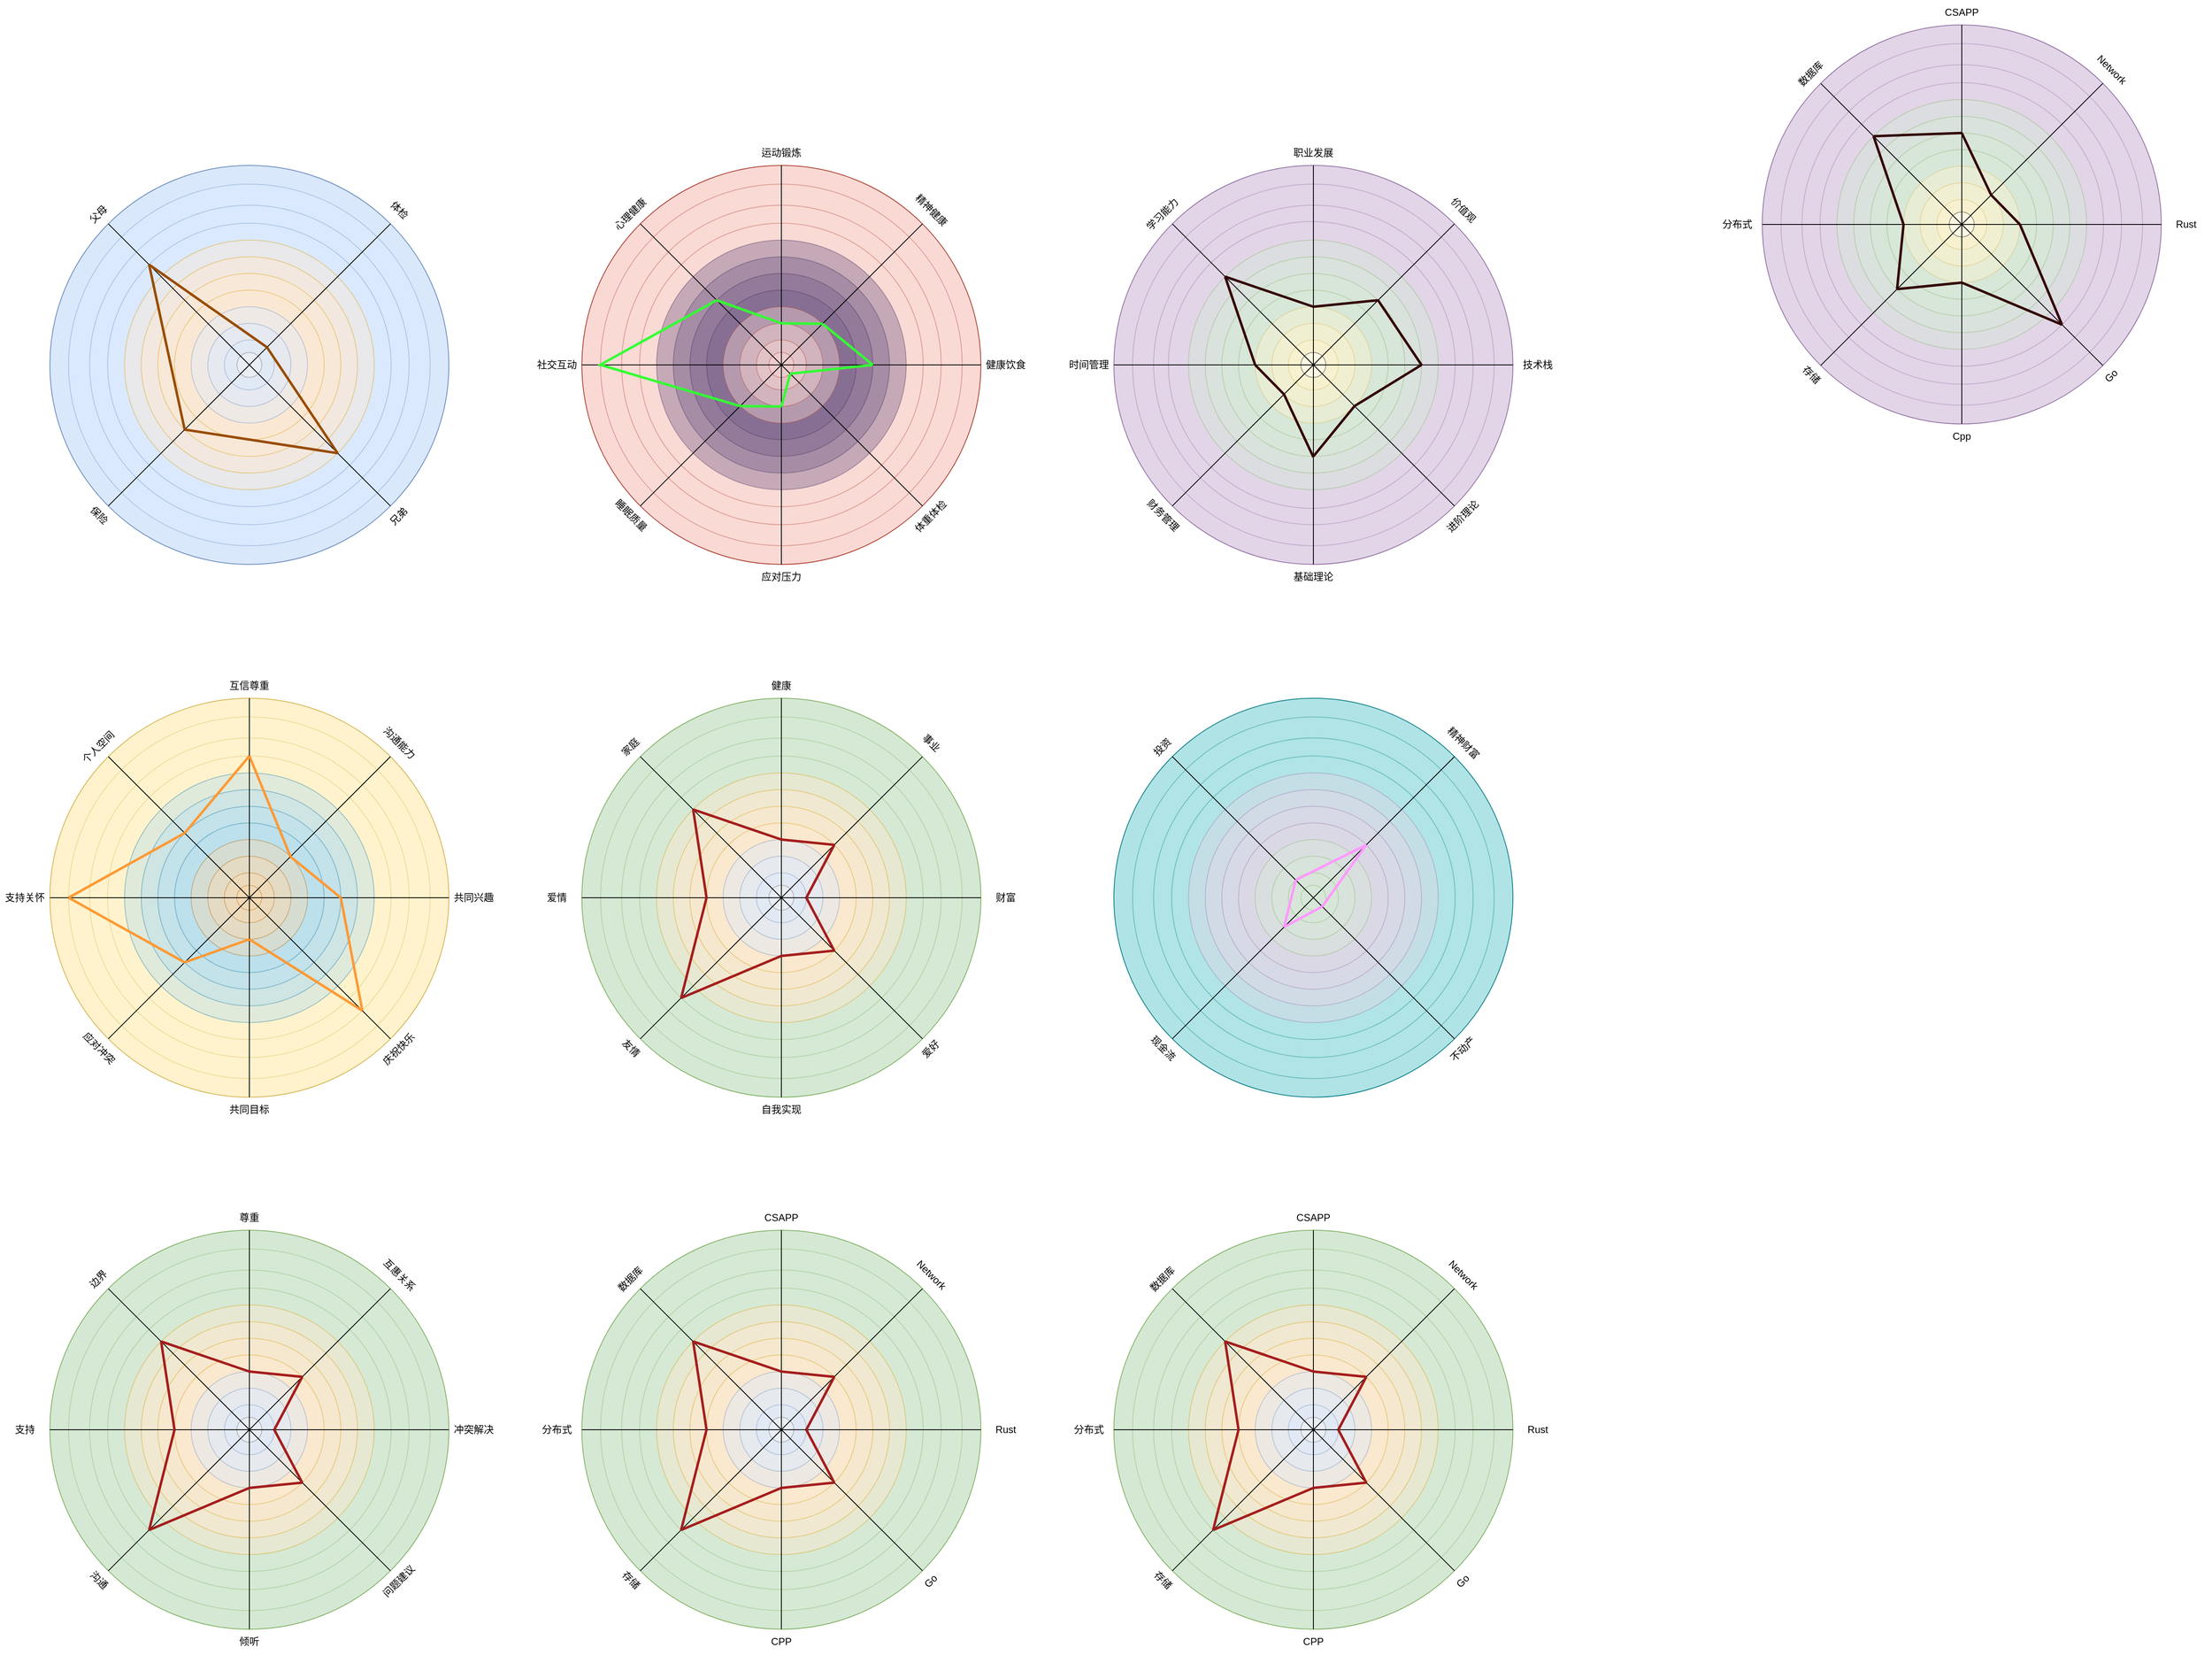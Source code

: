 <mxfile version="22.0.4" type="github">
  <diagram name="第 1 页" id="CUnczt2Ad3cjnCFl4lBI">
    <mxGraphModel dx="1974" dy="1780" grid="1" gridSize="10" guides="1" tooltips="1" connect="1" arrows="1" fold="1" page="1" pageScale="1" pageWidth="827" pageHeight="1169" math="0" shadow="0">
      <root>
        <mxCell id="0" />
        <mxCell id="1" parent="0" />
        <mxCell id="QqfOzjYN5zHtX_PdudBc-1" value="" style="ellipse;whiteSpace=wrap;html=1;aspect=fixed;fillColor=#d5e8d4;strokeColor=#82b366;" vertex="1" parent="1">
          <mxGeometry x="240" y="80" width="480" height="480" as="geometry" />
        </mxCell>
        <mxCell id="QqfOzjYN5zHtX_PdudBc-5" value="" style="endArrow=none;html=1;rounded=0;exitX=0;exitY=0.5;exitDx=0;exitDy=0;entryX=1;entryY=0.5;entryDx=0;entryDy=0;" edge="1" parent="1" target="QqfOzjYN5zHtX_PdudBc-1">
          <mxGeometry width="50" height="50" relative="1" as="geometry">
            <mxPoint x="250.0" y="320" as="sourcePoint" />
            <mxPoint x="530" y="260" as="targetPoint" />
          </mxGeometry>
        </mxCell>
        <mxCell id="QqfOzjYN5zHtX_PdudBc-18" value="" style="ellipse;whiteSpace=wrap;html=1;aspect=fixed;opacity=40;fillColor=#d5e8d4;strokeColor=#82b366;" vertex="1" parent="1">
          <mxGeometry x="262.5" y="102.5" width="435" height="435" as="geometry" />
        </mxCell>
        <mxCell id="QqfOzjYN5zHtX_PdudBc-21" value="" style="ellipse;whiteSpace=wrap;html=1;aspect=fixed;opacity=40;fillColor=#d5e8d4;strokeColor=#82b366;" vertex="1" parent="1">
          <mxGeometry x="287.81" y="127.82" width="384.38" height="384.38" as="geometry" />
        </mxCell>
        <mxCell id="QqfOzjYN5zHtX_PdudBc-23" value="" style="ellipse;whiteSpace=wrap;html=1;aspect=fixed;opacity=40;fillColor=#d5e8d4;strokeColor=#82b366;" vertex="1" parent="1">
          <mxGeometry x="309.45" y="149.46" width="341.1" height="341.1" as="geometry" />
        </mxCell>
        <mxCell id="QqfOzjYN5zHtX_PdudBc-25" value="" style="ellipse;whiteSpace=wrap;html=1;aspect=fixed;opacity=40;fillColor=#ffe6cc;strokeColor=#d79b00;" vertex="1" parent="1">
          <mxGeometry x="329.85" y="169.86" width="300.29" height="300.29" as="geometry" />
        </mxCell>
        <mxCell id="QqfOzjYN5zHtX_PdudBc-27" value="" style="ellipse;whiteSpace=wrap;html=1;aspect=fixed;opacity=40;fillColor=#ffe6cc;strokeColor=#d79b00;" vertex="1" parent="1">
          <mxGeometry x="349.95" y="189.97" width="260.09" height="260.09" as="geometry" />
        </mxCell>
        <mxCell id="QqfOzjYN5zHtX_PdudBc-29" value="" style="ellipse;whiteSpace=wrap;html=1;aspect=fixed;opacity=40;fillColor=#ffe6cc;strokeColor=#d79b00;" vertex="1" parent="1">
          <mxGeometry x="369.94" y="209.99" width="220.05" height="220.05" as="geometry" />
        </mxCell>
        <mxCell id="QqfOzjYN5zHtX_PdudBc-31" value="" style="ellipse;whiteSpace=wrap;html=1;aspect=fixed;opacity=40;fillColor=#ffe6cc;strokeColor=#d79b00;" vertex="1" parent="1">
          <mxGeometry x="389.94" y="230" width="180.04" height="180.04" as="geometry" />
        </mxCell>
        <mxCell id="QqfOzjYN5zHtX_PdudBc-32" value="" style="ellipse;whiteSpace=wrap;html=1;aspect=fixed;opacity=40;fillColor=#dae8fc;strokeColor=#6c8ebf;" vertex="1" parent="1">
          <mxGeometry x="409.94" y="250" width="140.04" height="140.04" as="geometry" />
        </mxCell>
        <mxCell id="QqfOzjYN5zHtX_PdudBc-33" value="" style="ellipse;whiteSpace=wrap;html=1;aspect=fixed;opacity=40;fillColor=#dae8fc;strokeColor=#6c8ebf;" vertex="1" parent="1">
          <mxGeometry x="429.98" y="269.98" width="100.04" height="100.04" as="geometry" />
        </mxCell>
        <mxCell id="QqfOzjYN5zHtX_PdudBc-34" value="" style="ellipse;whiteSpace=wrap;html=1;aspect=fixed;opacity=40;fillColor=#dae8fc;strokeColor=#6c8ebf;" vertex="1" parent="1">
          <mxGeometry x="449.95" y="289.99" width="60.02" height="60.02" as="geometry" />
        </mxCell>
        <mxCell id="QqfOzjYN5zHtX_PdudBc-35" value="" style="ellipse;whiteSpace=wrap;html=1;aspect=fixed;opacity=40;fillColor=#f5f5f5;fontColor=#333333;strokeColor=#666666;" vertex="1" parent="1">
          <mxGeometry x="464.96" y="304.99" width="30.01" height="30.01" as="geometry" />
        </mxCell>
        <mxCell id="QqfOzjYN5zHtX_PdudBc-8" value="" style="endArrow=none;html=1;rounded=0;exitX=0;exitY=1;exitDx=0;exitDy=0;entryX=1;entryY=0;entryDx=0;entryDy=0;" edge="1" parent="1" source="QqfOzjYN5zHtX_PdudBc-1" target="QqfOzjYN5zHtX_PdudBc-1">
          <mxGeometry width="50" height="50" relative="1" as="geometry">
            <mxPoint x="480" y="390" as="sourcePoint" />
            <mxPoint x="530" y="340" as="targetPoint" />
          </mxGeometry>
        </mxCell>
        <mxCell id="QqfOzjYN5zHtX_PdudBc-17" value="" style="endArrow=none;html=1;rounded=0;exitX=0;exitY=0.5;exitDx=0;exitDy=0;entryX=1;entryY=0.5;entryDx=0;entryDy=0;" edge="1" parent="1" source="QqfOzjYN5zHtX_PdudBc-1">
          <mxGeometry width="50" height="50" relative="1" as="geometry">
            <mxPoint x="240" y="320" as="sourcePoint" />
            <mxPoint x="710.0" y="320" as="targetPoint" />
          </mxGeometry>
        </mxCell>
        <mxCell id="QqfOzjYN5zHtX_PdudBc-6" value="" style="endArrow=none;html=1;rounded=0;exitX=0;exitY=0;exitDx=0;exitDy=0;entryX=1;entryY=1;entryDx=0;entryDy=0;" edge="1" parent="1" source="QqfOzjYN5zHtX_PdudBc-1" target="QqfOzjYN5zHtX_PdudBc-1">
          <mxGeometry width="50" height="50" relative="1" as="geometry">
            <mxPoint x="480" y="310" as="sourcePoint" />
            <mxPoint x="530" y="260" as="targetPoint" />
          </mxGeometry>
        </mxCell>
        <mxCell id="QqfOzjYN5zHtX_PdudBc-7" value="" style="endArrow=none;html=1;rounded=0;entryX=0.5;entryY=0;entryDx=0;entryDy=0;exitX=0.5;exitY=1;exitDx=0;exitDy=0;" edge="1" parent="1" source="QqfOzjYN5zHtX_PdudBc-1" target="QqfOzjYN5zHtX_PdudBc-1">
          <mxGeometry width="50" height="50" relative="1" as="geometry">
            <mxPoint x="480" y="310" as="sourcePoint" />
            <mxPoint x="530" y="260" as="targetPoint" />
          </mxGeometry>
        </mxCell>
        <mxCell id="QqfOzjYN5zHtX_PdudBc-36" value="健康" style="text;html=1;strokeColor=none;fillColor=none;align=center;verticalAlign=middle;whiteSpace=wrap;rounded=0;rotation=0;" vertex="1" parent="1">
          <mxGeometry x="449.95" y="50" width="60" height="30" as="geometry" />
        </mxCell>
        <mxCell id="QqfOzjYN5zHtX_PdudBc-39" value="事业" style="text;html=1;strokeColor=none;fillColor=none;align=center;verticalAlign=middle;whiteSpace=wrap;rounded=0;rotation=45;" vertex="1" parent="1">
          <mxGeometry x="630.14" y="119.46" width="60" height="30" as="geometry" />
        </mxCell>
        <mxCell id="QqfOzjYN5zHtX_PdudBc-40" value="财富" style="text;html=1;strokeColor=none;fillColor=none;align=center;verticalAlign=middle;whiteSpace=wrap;rounded=0;rotation=0;" vertex="1" parent="1">
          <mxGeometry x="720" y="305.02" width="60" height="30" as="geometry" />
        </mxCell>
        <mxCell id="QqfOzjYN5zHtX_PdudBc-41" value="家庭" style="text;html=1;strokeColor=none;fillColor=none;align=center;verticalAlign=middle;whiteSpace=wrap;rounded=0;rotation=-45;" vertex="1" parent="1">
          <mxGeometry x="268.5" y="124.46" width="60" height="30" as="geometry" />
        </mxCell>
        <mxCell id="QqfOzjYN5zHtX_PdudBc-43" value="友情" style="text;html=1;strokeColor=none;fillColor=none;align=center;verticalAlign=middle;whiteSpace=wrap;rounded=0;rotation=45;direction=east;" vertex="1" parent="1">
          <mxGeometry x="268.85" y="486.2" width="60" height="30" as="geometry" />
        </mxCell>
        <mxCell id="QqfOzjYN5zHtX_PdudBc-44" value="自我实现" style="text;html=1;strokeColor=none;fillColor=none;align=center;verticalAlign=middle;whiteSpace=wrap;rounded=0;rotation=0;direction=east;" vertex="1" parent="1">
          <mxGeometry x="450.0" y="560" width="60" height="30" as="geometry" />
        </mxCell>
        <mxCell id="QqfOzjYN5zHtX_PdudBc-45" value="爱好" style="text;html=1;strokeColor=none;fillColor=none;align=center;verticalAlign=middle;whiteSpace=wrap;rounded=0;rotation=-45;direction=east;" vertex="1" parent="1">
          <mxGeometry x="630.14" y="487.2" width="60" height="30" as="geometry" />
        </mxCell>
        <mxCell id="QqfOzjYN5zHtX_PdudBc-50" value="爱情" style="text;html=1;strokeColor=none;fillColor=none;align=center;verticalAlign=middle;whiteSpace=wrap;rounded=0;rotation=0;direction=east;" vertex="1" parent="1">
          <mxGeometry x="180.0" y="305.02" width="60" height="30" as="geometry" />
        </mxCell>
        <mxCell id="QqfOzjYN5zHtX_PdudBc-51" value="" style="endArrow=none;html=1;rounded=1;strokeColor=#a51d1d;strokeWidth=3;entryX=0;entryY=0;entryDx=0;entryDy=0;" edge="1" parent="1" target="QqfOzjYN5zHtX_PdudBc-25">
          <mxGeometry width="50" height="50" relative="1" as="geometry">
            <mxPoint x="480" y="250" as="sourcePoint" />
            <mxPoint x="450" y="200" as="targetPoint" />
          </mxGeometry>
        </mxCell>
        <mxCell id="QqfOzjYN5zHtX_PdudBc-52" value="" style="endArrow=none;html=1;rounded=1;strokeColor=#a51d1d;strokeWidth=3;entryX=0;entryY=0;entryDx=0;entryDy=0;exitX=0;exitY=0.5;exitDx=0;exitDy=0;" edge="1" parent="1" source="QqfOzjYN5zHtX_PdudBc-31" target="QqfOzjYN5zHtX_PdudBc-25">
          <mxGeometry width="50" height="50" relative="1" as="geometry">
            <mxPoint x="370" y="320" as="sourcePoint" />
            <mxPoint x="384" y="224" as="targetPoint" />
          </mxGeometry>
        </mxCell>
        <mxCell id="QqfOzjYN5zHtX_PdudBc-53" value="" style="endArrow=none;html=1;rounded=1;strokeColor=#a51d1d;strokeWidth=3;entryX=0;entryY=0.5;entryDx=0;entryDy=0;exitX=0;exitY=1;exitDx=0;exitDy=0;" edge="1" parent="1" source="QqfOzjYN5zHtX_PdudBc-23" target="QqfOzjYN5zHtX_PdudBc-31">
          <mxGeometry width="50" height="50" relative="1" as="geometry">
            <mxPoint x="380" y="330" as="sourcePoint" />
            <mxPoint x="384" y="224" as="targetPoint" />
          </mxGeometry>
        </mxCell>
        <mxCell id="QqfOzjYN5zHtX_PdudBc-54" value="" style="endArrow=none;html=1;rounded=1;strokeColor=#a51d1d;strokeWidth=3;entryX=0;entryY=1;entryDx=0;entryDy=0;" edge="1" parent="1" target="QqfOzjYN5zHtX_PdudBc-23">
          <mxGeometry width="50" height="50" relative="1" as="geometry">
            <mxPoint x="480" y="390" as="sourcePoint" />
            <mxPoint x="380" y="330" as="targetPoint" />
          </mxGeometry>
        </mxCell>
        <mxCell id="QqfOzjYN5zHtX_PdudBc-55" value="" style="endArrow=none;html=1;rounded=1;strokeColor=#a51d1d;strokeWidth=3;entryX=1;entryY=1;entryDx=0;entryDy=0;" edge="1" parent="1" target="QqfOzjYN5zHtX_PdudBc-31">
          <mxGeometry width="50" height="50" relative="1" as="geometry">
            <mxPoint x="480" y="390" as="sourcePoint" />
            <mxPoint x="540" y="380" as="targetPoint" />
          </mxGeometry>
        </mxCell>
        <mxCell id="QqfOzjYN5zHtX_PdudBc-56" value="" style="endArrow=none;html=1;rounded=1;strokeColor=#a51d1d;strokeWidth=3;entryX=1;entryY=0.5;entryDx=0;entryDy=0;exitX=1;exitY=1;exitDx=0;exitDy=0;" edge="1" parent="1" source="QqfOzjYN5zHtX_PdudBc-31" target="QqfOzjYN5zHtX_PdudBc-34">
          <mxGeometry width="50" height="50" relative="1" as="geometry">
            <mxPoint x="490" y="400" as="sourcePoint" />
            <mxPoint x="554" y="394" as="targetPoint" />
          </mxGeometry>
        </mxCell>
        <mxCell id="QqfOzjYN5zHtX_PdudBc-57" value="" style="endArrow=none;html=1;rounded=1;strokeColor=#a51d1d;strokeWidth=3;entryX=1;entryY=0;entryDx=0;entryDy=0;exitX=1;exitY=0.5;exitDx=0;exitDy=0;" edge="1" parent="1" source="QqfOzjYN5zHtX_PdudBc-34" target="QqfOzjYN5zHtX_PdudBc-31">
          <mxGeometry width="50" height="50" relative="1" as="geometry">
            <mxPoint x="554" y="394" as="sourcePoint" />
            <mxPoint x="520" y="330" as="targetPoint" />
          </mxGeometry>
        </mxCell>
        <mxCell id="QqfOzjYN5zHtX_PdudBc-58" value="" style="endArrow=none;html=1;rounded=1;strokeColor=#a51d1d;strokeWidth=3;entryX=1;entryY=0;entryDx=0;entryDy=0;exitX=0.5;exitY=0;exitDx=0;exitDy=0;" edge="1" parent="1" source="QqfOzjYN5zHtX_PdudBc-32" target="QqfOzjYN5zHtX_PdudBc-31">
          <mxGeometry width="50" height="50" relative="1" as="geometry">
            <mxPoint x="520" y="330" as="sourcePoint" />
            <mxPoint x="554" y="266" as="targetPoint" />
          </mxGeometry>
        </mxCell>
        <mxCell id="QqfOzjYN5zHtX_PdudBc-167" value="" style="group" vertex="1" connectable="0" parent="1">
          <mxGeometry x="820" y="690" width="600" height="540" as="geometry" />
        </mxCell>
        <mxCell id="QqfOzjYN5zHtX_PdudBc-133" value="" style="ellipse;whiteSpace=wrap;html=1;aspect=fixed;fillColor=#d5e8d4;strokeColor=#82b366;" vertex="1" parent="QqfOzjYN5zHtX_PdudBc-167">
          <mxGeometry x="60" y="30" width="480" height="480" as="geometry" />
        </mxCell>
        <mxCell id="QqfOzjYN5zHtX_PdudBc-134" value="" style="endArrow=none;html=1;rounded=0;exitX=0;exitY=0.5;exitDx=0;exitDy=0;entryX=1;entryY=0.5;entryDx=0;entryDy=0;" edge="1" parent="QqfOzjYN5zHtX_PdudBc-167" target="QqfOzjYN5zHtX_PdudBc-133">
          <mxGeometry width="50" height="50" relative="1" as="geometry">
            <mxPoint x="70.0" y="270" as="sourcePoint" />
            <mxPoint x="350" y="210" as="targetPoint" />
          </mxGeometry>
        </mxCell>
        <mxCell id="QqfOzjYN5zHtX_PdudBc-135" value="" style="ellipse;whiteSpace=wrap;html=1;aspect=fixed;opacity=40;fillColor=#d5e8d4;strokeColor=#82b366;" vertex="1" parent="QqfOzjYN5zHtX_PdudBc-167">
          <mxGeometry x="82.5" y="52.5" width="435" height="435" as="geometry" />
        </mxCell>
        <mxCell id="QqfOzjYN5zHtX_PdudBc-136" value="" style="ellipse;whiteSpace=wrap;html=1;aspect=fixed;opacity=40;fillColor=#d5e8d4;strokeColor=#82b366;" vertex="1" parent="QqfOzjYN5zHtX_PdudBc-167">
          <mxGeometry x="107.81" y="77.82" width="384.38" height="384.38" as="geometry" />
        </mxCell>
        <mxCell id="QqfOzjYN5zHtX_PdudBc-137" value="" style="ellipse;whiteSpace=wrap;html=1;aspect=fixed;opacity=40;fillColor=#d5e8d4;strokeColor=#82b366;" vertex="1" parent="QqfOzjYN5zHtX_PdudBc-167">
          <mxGeometry x="129.45" y="99.46" width="341.1" height="341.1" as="geometry" />
        </mxCell>
        <mxCell id="QqfOzjYN5zHtX_PdudBc-138" value="" style="ellipse;whiteSpace=wrap;html=1;aspect=fixed;opacity=40;fillColor=#ffe6cc;strokeColor=#d79b00;" vertex="1" parent="QqfOzjYN5zHtX_PdudBc-167">
          <mxGeometry x="149.85" y="119.86" width="300.29" height="300.29" as="geometry" />
        </mxCell>
        <mxCell id="QqfOzjYN5zHtX_PdudBc-139" value="" style="ellipse;whiteSpace=wrap;html=1;aspect=fixed;opacity=40;fillColor=#ffe6cc;strokeColor=#d79b00;" vertex="1" parent="QqfOzjYN5zHtX_PdudBc-167">
          <mxGeometry x="169.95" y="139.97" width="260.09" height="260.09" as="geometry" />
        </mxCell>
        <mxCell id="QqfOzjYN5zHtX_PdudBc-140" value="" style="ellipse;whiteSpace=wrap;html=1;aspect=fixed;opacity=40;fillColor=#ffe6cc;strokeColor=#d79b00;" vertex="1" parent="QqfOzjYN5zHtX_PdudBc-167">
          <mxGeometry x="189.94" y="159.99" width="220.05" height="220.05" as="geometry" />
        </mxCell>
        <mxCell id="QqfOzjYN5zHtX_PdudBc-141" value="" style="ellipse;whiteSpace=wrap;html=1;aspect=fixed;opacity=40;fillColor=#ffe6cc;strokeColor=#d79b00;" vertex="1" parent="QqfOzjYN5zHtX_PdudBc-167">
          <mxGeometry x="209.94" y="180" width="180.04" height="180.04" as="geometry" />
        </mxCell>
        <mxCell id="QqfOzjYN5zHtX_PdudBc-142" value="" style="ellipse;whiteSpace=wrap;html=1;aspect=fixed;opacity=40;fillColor=#dae8fc;strokeColor=#6c8ebf;" vertex="1" parent="QqfOzjYN5zHtX_PdudBc-167">
          <mxGeometry x="229.94" y="200" width="140.04" height="140.04" as="geometry" />
        </mxCell>
        <mxCell id="QqfOzjYN5zHtX_PdudBc-143" value="" style="ellipse;whiteSpace=wrap;html=1;aspect=fixed;opacity=40;fillColor=#dae8fc;strokeColor=#6c8ebf;" vertex="1" parent="QqfOzjYN5zHtX_PdudBc-167">
          <mxGeometry x="249.98" y="219.98" width="100.04" height="100.04" as="geometry" />
        </mxCell>
        <mxCell id="QqfOzjYN5zHtX_PdudBc-144" value="" style="ellipse;whiteSpace=wrap;html=1;aspect=fixed;opacity=40;fillColor=#dae8fc;strokeColor=#6c8ebf;" vertex="1" parent="QqfOzjYN5zHtX_PdudBc-167">
          <mxGeometry x="269.95" y="239.99" width="60.02" height="60.02" as="geometry" />
        </mxCell>
        <mxCell id="QqfOzjYN5zHtX_PdudBc-145" value="" style="ellipse;whiteSpace=wrap;html=1;aspect=fixed;opacity=40;fillColor=#f5f5f5;fontColor=#333333;strokeColor=#666666;" vertex="1" parent="QqfOzjYN5zHtX_PdudBc-167">
          <mxGeometry x="284.96" y="254.99" width="30.01" height="30.01" as="geometry" />
        </mxCell>
        <mxCell id="QqfOzjYN5zHtX_PdudBc-146" value="" style="endArrow=none;html=1;rounded=0;exitX=0;exitY=1;exitDx=0;exitDy=0;entryX=1;entryY=0;entryDx=0;entryDy=0;" edge="1" parent="QqfOzjYN5zHtX_PdudBc-167" source="QqfOzjYN5zHtX_PdudBc-133" target="QqfOzjYN5zHtX_PdudBc-133">
          <mxGeometry width="50" height="50" relative="1" as="geometry">
            <mxPoint x="300" y="340" as="sourcePoint" />
            <mxPoint x="350" y="290" as="targetPoint" />
          </mxGeometry>
        </mxCell>
        <mxCell id="QqfOzjYN5zHtX_PdudBc-147" value="" style="endArrow=none;html=1;rounded=0;exitX=0;exitY=0.5;exitDx=0;exitDy=0;entryX=1;entryY=0.5;entryDx=0;entryDy=0;" edge="1" parent="QqfOzjYN5zHtX_PdudBc-167" source="QqfOzjYN5zHtX_PdudBc-133">
          <mxGeometry width="50" height="50" relative="1" as="geometry">
            <mxPoint x="60" y="270" as="sourcePoint" />
            <mxPoint x="530.0" y="270" as="targetPoint" />
          </mxGeometry>
        </mxCell>
        <mxCell id="QqfOzjYN5zHtX_PdudBc-148" value="" style="endArrow=none;html=1;rounded=0;exitX=0;exitY=0;exitDx=0;exitDy=0;entryX=1;entryY=1;entryDx=0;entryDy=0;" edge="1" parent="QqfOzjYN5zHtX_PdudBc-167" source="QqfOzjYN5zHtX_PdudBc-133" target="QqfOzjYN5zHtX_PdudBc-133">
          <mxGeometry width="50" height="50" relative="1" as="geometry">
            <mxPoint x="300" y="260" as="sourcePoint" />
            <mxPoint x="350" y="210" as="targetPoint" />
          </mxGeometry>
        </mxCell>
        <mxCell id="QqfOzjYN5zHtX_PdudBc-149" value="" style="endArrow=none;html=1;rounded=0;entryX=0.5;entryY=0;entryDx=0;entryDy=0;exitX=0.5;exitY=1;exitDx=0;exitDy=0;" edge="1" parent="QqfOzjYN5zHtX_PdudBc-167" source="QqfOzjYN5zHtX_PdudBc-133" target="QqfOzjYN5zHtX_PdudBc-133">
          <mxGeometry width="50" height="50" relative="1" as="geometry">
            <mxPoint x="300" y="260" as="sourcePoint" />
            <mxPoint x="350" y="210" as="targetPoint" />
          </mxGeometry>
        </mxCell>
        <mxCell id="QqfOzjYN5zHtX_PdudBc-150" value="CSAPP" style="text;html=1;strokeColor=none;fillColor=none;align=center;verticalAlign=middle;whiteSpace=wrap;rounded=0;rotation=0;" vertex="1" parent="QqfOzjYN5zHtX_PdudBc-167">
          <mxGeometry x="269.95" width="60" height="30" as="geometry" />
        </mxCell>
        <mxCell id="QqfOzjYN5zHtX_PdudBc-151" value="Network" style="text;html=1;strokeColor=none;fillColor=none;align=center;verticalAlign=middle;whiteSpace=wrap;rounded=0;rotation=45;" vertex="1" parent="QqfOzjYN5zHtX_PdudBc-167">
          <mxGeometry x="450.14" y="69.46" width="60" height="30" as="geometry" />
        </mxCell>
        <mxCell id="QqfOzjYN5zHtX_PdudBc-152" value="Rust" style="text;html=1;strokeColor=none;fillColor=none;align=center;verticalAlign=middle;whiteSpace=wrap;rounded=0;rotation=0;" vertex="1" parent="QqfOzjYN5zHtX_PdudBc-167">
          <mxGeometry x="540" y="255.02" width="60" height="30" as="geometry" />
        </mxCell>
        <mxCell id="QqfOzjYN5zHtX_PdudBc-153" value="数据库" style="text;html=1;strokeColor=none;fillColor=none;align=center;verticalAlign=middle;whiteSpace=wrap;rounded=0;rotation=-45;" vertex="1" parent="QqfOzjYN5zHtX_PdudBc-167">
          <mxGeometry x="88.5" y="74.46" width="60" height="30" as="geometry" />
        </mxCell>
        <mxCell id="QqfOzjYN5zHtX_PdudBc-154" value="存储" style="text;html=1;strokeColor=none;fillColor=none;align=center;verticalAlign=middle;whiteSpace=wrap;rounded=0;rotation=45;direction=east;" vertex="1" parent="QqfOzjYN5zHtX_PdudBc-167">
          <mxGeometry x="88.85" y="436.2" width="60" height="30" as="geometry" />
        </mxCell>
        <mxCell id="QqfOzjYN5zHtX_PdudBc-155" value="CPP" style="text;html=1;strokeColor=none;fillColor=none;align=center;verticalAlign=middle;whiteSpace=wrap;rounded=0;rotation=0;direction=east;" vertex="1" parent="QqfOzjYN5zHtX_PdudBc-167">
          <mxGeometry x="270" y="510" width="60" height="30" as="geometry" />
        </mxCell>
        <mxCell id="QqfOzjYN5zHtX_PdudBc-156" value="Go" style="text;html=1;strokeColor=none;fillColor=none;align=center;verticalAlign=middle;whiteSpace=wrap;rounded=0;rotation=-45;direction=east;" vertex="1" parent="QqfOzjYN5zHtX_PdudBc-167">
          <mxGeometry x="450.14" y="437.2" width="60" height="30" as="geometry" />
        </mxCell>
        <mxCell id="QqfOzjYN5zHtX_PdudBc-157" value="分布式" style="text;html=1;strokeColor=none;fillColor=none;align=center;verticalAlign=middle;whiteSpace=wrap;rounded=0;rotation=0;direction=east;" vertex="1" parent="QqfOzjYN5zHtX_PdudBc-167">
          <mxGeometry y="255.02" width="60" height="30" as="geometry" />
        </mxCell>
        <mxCell id="QqfOzjYN5zHtX_PdudBc-158" value="" style="endArrow=none;html=1;rounded=1;strokeColor=#a51d1d;strokeWidth=3;entryX=0;entryY=0;entryDx=0;entryDy=0;" edge="1" parent="QqfOzjYN5zHtX_PdudBc-167" target="QqfOzjYN5zHtX_PdudBc-138">
          <mxGeometry width="50" height="50" relative="1" as="geometry">
            <mxPoint x="300" y="200" as="sourcePoint" />
            <mxPoint x="270" y="150" as="targetPoint" />
          </mxGeometry>
        </mxCell>
        <mxCell id="QqfOzjYN5zHtX_PdudBc-159" value="" style="endArrow=none;html=1;rounded=1;strokeColor=#a51d1d;strokeWidth=3;entryX=0;entryY=0;entryDx=0;entryDy=0;exitX=0;exitY=0.5;exitDx=0;exitDy=0;" edge="1" parent="QqfOzjYN5zHtX_PdudBc-167" source="QqfOzjYN5zHtX_PdudBc-141" target="QqfOzjYN5zHtX_PdudBc-138">
          <mxGeometry width="50" height="50" relative="1" as="geometry">
            <mxPoint x="190" y="270" as="sourcePoint" />
            <mxPoint x="204" y="174" as="targetPoint" />
          </mxGeometry>
        </mxCell>
        <mxCell id="QqfOzjYN5zHtX_PdudBc-160" value="" style="endArrow=none;html=1;rounded=1;strokeColor=#a51d1d;strokeWidth=3;entryX=0;entryY=0.5;entryDx=0;entryDy=0;exitX=0;exitY=1;exitDx=0;exitDy=0;" edge="1" parent="QqfOzjYN5zHtX_PdudBc-167" source="QqfOzjYN5zHtX_PdudBc-137" target="QqfOzjYN5zHtX_PdudBc-141">
          <mxGeometry width="50" height="50" relative="1" as="geometry">
            <mxPoint x="200" y="280" as="sourcePoint" />
            <mxPoint x="204" y="174" as="targetPoint" />
          </mxGeometry>
        </mxCell>
        <mxCell id="QqfOzjYN5zHtX_PdudBc-161" value="" style="endArrow=none;html=1;rounded=1;strokeColor=#a51d1d;strokeWidth=3;entryX=0;entryY=1;entryDx=0;entryDy=0;" edge="1" parent="QqfOzjYN5zHtX_PdudBc-167" target="QqfOzjYN5zHtX_PdudBc-137">
          <mxGeometry width="50" height="50" relative="1" as="geometry">
            <mxPoint x="300" y="340" as="sourcePoint" />
            <mxPoint x="200" y="280" as="targetPoint" />
          </mxGeometry>
        </mxCell>
        <mxCell id="QqfOzjYN5zHtX_PdudBc-162" value="" style="endArrow=none;html=1;rounded=1;strokeColor=#a51d1d;strokeWidth=3;entryX=1;entryY=1;entryDx=0;entryDy=0;" edge="1" parent="QqfOzjYN5zHtX_PdudBc-167" target="QqfOzjYN5zHtX_PdudBc-141">
          <mxGeometry width="50" height="50" relative="1" as="geometry">
            <mxPoint x="300" y="340" as="sourcePoint" />
            <mxPoint x="360" y="330" as="targetPoint" />
          </mxGeometry>
        </mxCell>
        <mxCell id="QqfOzjYN5zHtX_PdudBc-163" value="" style="endArrow=none;html=1;rounded=1;strokeColor=#a51d1d;strokeWidth=3;entryX=1;entryY=0.5;entryDx=0;entryDy=0;exitX=1;exitY=1;exitDx=0;exitDy=0;" edge="1" parent="QqfOzjYN5zHtX_PdudBc-167" source="QqfOzjYN5zHtX_PdudBc-141" target="QqfOzjYN5zHtX_PdudBc-144">
          <mxGeometry width="50" height="50" relative="1" as="geometry">
            <mxPoint x="310" y="350" as="sourcePoint" />
            <mxPoint x="374" y="344" as="targetPoint" />
          </mxGeometry>
        </mxCell>
        <mxCell id="QqfOzjYN5zHtX_PdudBc-164" value="" style="endArrow=none;html=1;rounded=1;strokeColor=#a51d1d;strokeWidth=3;entryX=1;entryY=0;entryDx=0;entryDy=0;exitX=1;exitY=0.5;exitDx=0;exitDy=0;" edge="1" parent="QqfOzjYN5zHtX_PdudBc-167" source="QqfOzjYN5zHtX_PdudBc-144" target="QqfOzjYN5zHtX_PdudBc-141">
          <mxGeometry width="50" height="50" relative="1" as="geometry">
            <mxPoint x="374" y="344" as="sourcePoint" />
            <mxPoint x="340" y="280" as="targetPoint" />
          </mxGeometry>
        </mxCell>
        <mxCell id="QqfOzjYN5zHtX_PdudBc-165" value="" style="endArrow=none;html=1;rounded=1;strokeColor=#a51d1d;strokeWidth=3;entryX=1;entryY=0;entryDx=0;entryDy=0;exitX=0.5;exitY=0;exitDx=0;exitDy=0;" edge="1" parent="QqfOzjYN5zHtX_PdudBc-167" source="QqfOzjYN5zHtX_PdudBc-142" target="QqfOzjYN5zHtX_PdudBc-141">
          <mxGeometry width="50" height="50" relative="1" as="geometry">
            <mxPoint x="340" y="280" as="sourcePoint" />
            <mxPoint x="374" y="216" as="targetPoint" />
          </mxGeometry>
        </mxCell>
        <mxCell id="QqfOzjYN5zHtX_PdudBc-237" value="" style="group" vertex="1" connectable="0" parent="1">
          <mxGeometry x="-460" y="690" width="600" height="540" as="geometry" />
        </mxCell>
        <mxCell id="QqfOzjYN5zHtX_PdudBc-238" value="" style="ellipse;whiteSpace=wrap;html=1;aspect=fixed;fillColor=#d5e8d4;strokeColor=#82b366;" vertex="1" parent="QqfOzjYN5zHtX_PdudBc-237">
          <mxGeometry x="60" y="30" width="480" height="480" as="geometry" />
        </mxCell>
        <mxCell id="QqfOzjYN5zHtX_PdudBc-239" value="" style="endArrow=none;html=1;rounded=0;exitX=0;exitY=0.5;exitDx=0;exitDy=0;entryX=1;entryY=0.5;entryDx=0;entryDy=0;" edge="1" parent="QqfOzjYN5zHtX_PdudBc-237" target="QqfOzjYN5zHtX_PdudBc-238">
          <mxGeometry width="50" height="50" relative="1" as="geometry">
            <mxPoint x="70.0" y="270" as="sourcePoint" />
            <mxPoint x="350" y="210" as="targetPoint" />
          </mxGeometry>
        </mxCell>
        <mxCell id="QqfOzjYN5zHtX_PdudBc-240" value="" style="ellipse;whiteSpace=wrap;html=1;aspect=fixed;opacity=40;fillColor=#d5e8d4;strokeColor=#82b366;" vertex="1" parent="QqfOzjYN5zHtX_PdudBc-237">
          <mxGeometry x="82.5" y="52.5" width="435" height="435" as="geometry" />
        </mxCell>
        <mxCell id="QqfOzjYN5zHtX_PdudBc-241" value="" style="ellipse;whiteSpace=wrap;html=1;aspect=fixed;opacity=40;fillColor=#d5e8d4;strokeColor=#82b366;" vertex="1" parent="QqfOzjYN5zHtX_PdudBc-237">
          <mxGeometry x="107.81" y="77.82" width="384.38" height="384.38" as="geometry" />
        </mxCell>
        <mxCell id="QqfOzjYN5zHtX_PdudBc-242" value="" style="ellipse;whiteSpace=wrap;html=1;aspect=fixed;opacity=40;fillColor=#d5e8d4;strokeColor=#82b366;" vertex="1" parent="QqfOzjYN5zHtX_PdudBc-237">
          <mxGeometry x="129.45" y="99.46" width="341.1" height="341.1" as="geometry" />
        </mxCell>
        <mxCell id="QqfOzjYN5zHtX_PdudBc-243" value="" style="ellipse;whiteSpace=wrap;html=1;aspect=fixed;opacity=40;fillColor=#ffe6cc;strokeColor=#d79b00;" vertex="1" parent="QqfOzjYN5zHtX_PdudBc-237">
          <mxGeometry x="149.85" y="119.86" width="300.29" height="300.29" as="geometry" />
        </mxCell>
        <mxCell id="QqfOzjYN5zHtX_PdudBc-244" value="" style="ellipse;whiteSpace=wrap;html=1;aspect=fixed;opacity=40;fillColor=#ffe6cc;strokeColor=#d79b00;" vertex="1" parent="QqfOzjYN5zHtX_PdudBc-237">
          <mxGeometry x="169.95" y="139.97" width="260.09" height="260.09" as="geometry" />
        </mxCell>
        <mxCell id="QqfOzjYN5zHtX_PdudBc-245" value="" style="ellipse;whiteSpace=wrap;html=1;aspect=fixed;opacity=40;fillColor=#ffe6cc;strokeColor=#d79b00;" vertex="1" parent="QqfOzjYN5zHtX_PdudBc-237">
          <mxGeometry x="189.94" y="159.99" width="220.05" height="220.05" as="geometry" />
        </mxCell>
        <mxCell id="QqfOzjYN5zHtX_PdudBc-246" value="" style="ellipse;whiteSpace=wrap;html=1;aspect=fixed;opacity=40;fillColor=#ffe6cc;strokeColor=#d79b00;" vertex="1" parent="QqfOzjYN5zHtX_PdudBc-237">
          <mxGeometry x="209.94" y="180" width="180.04" height="180.04" as="geometry" />
        </mxCell>
        <mxCell id="QqfOzjYN5zHtX_PdudBc-247" value="" style="ellipse;whiteSpace=wrap;html=1;aspect=fixed;opacity=40;fillColor=#dae8fc;strokeColor=#6c8ebf;" vertex="1" parent="QqfOzjYN5zHtX_PdudBc-237">
          <mxGeometry x="229.94" y="200" width="140.04" height="140.04" as="geometry" />
        </mxCell>
        <mxCell id="QqfOzjYN5zHtX_PdudBc-248" value="" style="ellipse;whiteSpace=wrap;html=1;aspect=fixed;opacity=40;fillColor=#dae8fc;strokeColor=#6c8ebf;" vertex="1" parent="QqfOzjYN5zHtX_PdudBc-237">
          <mxGeometry x="249.98" y="219.98" width="100.04" height="100.04" as="geometry" />
        </mxCell>
        <mxCell id="QqfOzjYN5zHtX_PdudBc-249" value="" style="ellipse;whiteSpace=wrap;html=1;aspect=fixed;opacity=40;fillColor=#dae8fc;strokeColor=#6c8ebf;" vertex="1" parent="QqfOzjYN5zHtX_PdudBc-237">
          <mxGeometry x="269.95" y="239.99" width="60.02" height="60.02" as="geometry" />
        </mxCell>
        <mxCell id="QqfOzjYN5zHtX_PdudBc-250" value="" style="ellipse;whiteSpace=wrap;html=1;aspect=fixed;opacity=40;fillColor=#f5f5f5;fontColor=#333333;strokeColor=#666666;" vertex="1" parent="QqfOzjYN5zHtX_PdudBc-237">
          <mxGeometry x="284.96" y="254.99" width="30.01" height="30.01" as="geometry" />
        </mxCell>
        <mxCell id="QqfOzjYN5zHtX_PdudBc-251" value="" style="endArrow=none;html=1;rounded=0;exitX=0;exitY=1;exitDx=0;exitDy=0;entryX=1;entryY=0;entryDx=0;entryDy=0;" edge="1" parent="QqfOzjYN5zHtX_PdudBc-237" source="QqfOzjYN5zHtX_PdudBc-238" target="QqfOzjYN5zHtX_PdudBc-238">
          <mxGeometry width="50" height="50" relative="1" as="geometry">
            <mxPoint x="300" y="340" as="sourcePoint" />
            <mxPoint x="350" y="290" as="targetPoint" />
          </mxGeometry>
        </mxCell>
        <mxCell id="QqfOzjYN5zHtX_PdudBc-252" value="" style="endArrow=none;html=1;rounded=0;exitX=0;exitY=0.5;exitDx=0;exitDy=0;entryX=1;entryY=0.5;entryDx=0;entryDy=0;" edge="1" parent="QqfOzjYN5zHtX_PdudBc-237" source="QqfOzjYN5zHtX_PdudBc-238">
          <mxGeometry width="50" height="50" relative="1" as="geometry">
            <mxPoint x="60" y="270" as="sourcePoint" />
            <mxPoint x="530.0" y="270" as="targetPoint" />
          </mxGeometry>
        </mxCell>
        <mxCell id="QqfOzjYN5zHtX_PdudBc-253" value="" style="endArrow=none;html=1;rounded=0;exitX=0;exitY=0;exitDx=0;exitDy=0;entryX=1;entryY=1;entryDx=0;entryDy=0;" edge="1" parent="QqfOzjYN5zHtX_PdudBc-237" source="QqfOzjYN5zHtX_PdudBc-238" target="QqfOzjYN5zHtX_PdudBc-238">
          <mxGeometry width="50" height="50" relative="1" as="geometry">
            <mxPoint x="300" y="260" as="sourcePoint" />
            <mxPoint x="350" y="210" as="targetPoint" />
          </mxGeometry>
        </mxCell>
        <mxCell id="QqfOzjYN5zHtX_PdudBc-254" value="" style="endArrow=none;html=1;rounded=0;entryX=0.5;entryY=0;entryDx=0;entryDy=0;exitX=0.5;exitY=1;exitDx=0;exitDy=0;" edge="1" parent="QqfOzjYN5zHtX_PdudBc-237" source="QqfOzjYN5zHtX_PdudBc-238" target="QqfOzjYN5zHtX_PdudBc-238">
          <mxGeometry width="50" height="50" relative="1" as="geometry">
            <mxPoint x="300" y="260" as="sourcePoint" />
            <mxPoint x="350" y="210" as="targetPoint" />
          </mxGeometry>
        </mxCell>
        <mxCell id="QqfOzjYN5zHtX_PdudBc-255" value="尊重" style="text;html=1;strokeColor=none;fillColor=none;align=center;verticalAlign=middle;whiteSpace=wrap;rounded=0;rotation=0;" vertex="1" parent="QqfOzjYN5zHtX_PdudBc-237">
          <mxGeometry x="269.95" width="60" height="30" as="geometry" />
        </mxCell>
        <mxCell id="QqfOzjYN5zHtX_PdudBc-256" value="互惠关系" style="text;html=1;strokeColor=none;fillColor=none;align=center;verticalAlign=middle;whiteSpace=wrap;rounded=0;rotation=45;" vertex="1" parent="QqfOzjYN5zHtX_PdudBc-237">
          <mxGeometry x="450.14" y="69.46" width="60" height="30" as="geometry" />
        </mxCell>
        <mxCell id="QqfOzjYN5zHtX_PdudBc-257" value="冲突解决" style="text;html=1;strokeColor=none;fillColor=none;align=center;verticalAlign=middle;whiteSpace=wrap;rounded=0;rotation=0;" vertex="1" parent="QqfOzjYN5zHtX_PdudBc-237">
          <mxGeometry x="540" y="255.02" width="60" height="30" as="geometry" />
        </mxCell>
        <mxCell id="QqfOzjYN5zHtX_PdudBc-258" value="边界" style="text;html=1;strokeColor=none;fillColor=none;align=center;verticalAlign=middle;whiteSpace=wrap;rounded=0;rotation=-45;" vertex="1" parent="QqfOzjYN5zHtX_PdudBc-237">
          <mxGeometry x="88.5" y="74.46" width="60" height="30" as="geometry" />
        </mxCell>
        <mxCell id="QqfOzjYN5zHtX_PdudBc-259" value="沟通" style="text;html=1;strokeColor=none;fillColor=none;align=center;verticalAlign=middle;whiteSpace=wrap;rounded=0;rotation=45;direction=east;" vertex="1" parent="QqfOzjYN5zHtX_PdudBc-237">
          <mxGeometry x="88.85" y="436.2" width="60" height="30" as="geometry" />
        </mxCell>
        <mxCell id="QqfOzjYN5zHtX_PdudBc-260" value="倾听" style="text;html=1;strokeColor=none;fillColor=none;align=center;verticalAlign=middle;whiteSpace=wrap;rounded=0;rotation=0;direction=east;" vertex="1" parent="QqfOzjYN5zHtX_PdudBc-237">
          <mxGeometry x="270" y="510" width="60" height="30" as="geometry" />
        </mxCell>
        <mxCell id="QqfOzjYN5zHtX_PdudBc-261" value="问题建议" style="text;html=1;strokeColor=none;fillColor=none;align=center;verticalAlign=middle;whiteSpace=wrap;rounded=0;rotation=-45;direction=east;" vertex="1" parent="QqfOzjYN5zHtX_PdudBc-237">
          <mxGeometry x="450.14" y="437.2" width="60" height="30" as="geometry" />
        </mxCell>
        <mxCell id="QqfOzjYN5zHtX_PdudBc-262" value="支持" style="text;html=1;strokeColor=none;fillColor=none;align=center;verticalAlign=middle;whiteSpace=wrap;rounded=0;rotation=0;direction=east;" vertex="1" parent="QqfOzjYN5zHtX_PdudBc-237">
          <mxGeometry y="255.02" width="60" height="30" as="geometry" />
        </mxCell>
        <mxCell id="QqfOzjYN5zHtX_PdudBc-263" value="" style="endArrow=none;html=1;rounded=1;strokeColor=#a51d1d;strokeWidth=3;entryX=0;entryY=0;entryDx=0;entryDy=0;" edge="1" parent="QqfOzjYN5zHtX_PdudBc-237" target="QqfOzjYN5zHtX_PdudBc-243">
          <mxGeometry width="50" height="50" relative="1" as="geometry">
            <mxPoint x="300" y="200" as="sourcePoint" />
            <mxPoint x="270" y="150" as="targetPoint" />
          </mxGeometry>
        </mxCell>
        <mxCell id="QqfOzjYN5zHtX_PdudBc-264" value="" style="endArrow=none;html=1;rounded=1;strokeColor=#a51d1d;strokeWidth=3;entryX=0;entryY=0;entryDx=0;entryDy=0;exitX=0;exitY=0.5;exitDx=0;exitDy=0;" edge="1" parent="QqfOzjYN5zHtX_PdudBc-237" source="QqfOzjYN5zHtX_PdudBc-246" target="QqfOzjYN5zHtX_PdudBc-243">
          <mxGeometry width="50" height="50" relative="1" as="geometry">
            <mxPoint x="190" y="270" as="sourcePoint" />
            <mxPoint x="204" y="174" as="targetPoint" />
          </mxGeometry>
        </mxCell>
        <mxCell id="QqfOzjYN5zHtX_PdudBc-265" value="" style="endArrow=none;html=1;rounded=1;strokeColor=#a51d1d;strokeWidth=3;entryX=0;entryY=0.5;entryDx=0;entryDy=0;exitX=0;exitY=1;exitDx=0;exitDy=0;" edge="1" parent="QqfOzjYN5zHtX_PdudBc-237" source="QqfOzjYN5zHtX_PdudBc-242" target="QqfOzjYN5zHtX_PdudBc-246">
          <mxGeometry width="50" height="50" relative="1" as="geometry">
            <mxPoint x="200" y="280" as="sourcePoint" />
            <mxPoint x="204" y="174" as="targetPoint" />
          </mxGeometry>
        </mxCell>
        <mxCell id="QqfOzjYN5zHtX_PdudBc-266" value="" style="endArrow=none;html=1;rounded=1;strokeColor=#a51d1d;strokeWidth=3;entryX=0;entryY=1;entryDx=0;entryDy=0;" edge="1" parent="QqfOzjYN5zHtX_PdudBc-237" target="QqfOzjYN5zHtX_PdudBc-242">
          <mxGeometry width="50" height="50" relative="1" as="geometry">
            <mxPoint x="300" y="340" as="sourcePoint" />
            <mxPoint x="200" y="280" as="targetPoint" />
          </mxGeometry>
        </mxCell>
        <mxCell id="QqfOzjYN5zHtX_PdudBc-267" value="" style="endArrow=none;html=1;rounded=1;strokeColor=#a51d1d;strokeWidth=3;entryX=1;entryY=1;entryDx=0;entryDy=0;" edge="1" parent="QqfOzjYN5zHtX_PdudBc-237" target="QqfOzjYN5zHtX_PdudBc-246">
          <mxGeometry width="50" height="50" relative="1" as="geometry">
            <mxPoint x="300" y="340" as="sourcePoint" />
            <mxPoint x="360" y="330" as="targetPoint" />
          </mxGeometry>
        </mxCell>
        <mxCell id="QqfOzjYN5zHtX_PdudBc-268" value="" style="endArrow=none;html=1;rounded=1;strokeColor=#a51d1d;strokeWidth=3;entryX=1;entryY=0.5;entryDx=0;entryDy=0;exitX=1;exitY=1;exitDx=0;exitDy=0;" edge="1" parent="QqfOzjYN5zHtX_PdudBc-237" source="QqfOzjYN5zHtX_PdudBc-246" target="QqfOzjYN5zHtX_PdudBc-249">
          <mxGeometry width="50" height="50" relative="1" as="geometry">
            <mxPoint x="310" y="350" as="sourcePoint" />
            <mxPoint x="374" y="344" as="targetPoint" />
          </mxGeometry>
        </mxCell>
        <mxCell id="QqfOzjYN5zHtX_PdudBc-269" value="" style="endArrow=none;html=1;rounded=1;strokeColor=#a51d1d;strokeWidth=3;entryX=1;entryY=0;entryDx=0;entryDy=0;exitX=1;exitY=0.5;exitDx=0;exitDy=0;" edge="1" parent="QqfOzjYN5zHtX_PdudBc-237" source="QqfOzjYN5zHtX_PdudBc-249" target="QqfOzjYN5zHtX_PdudBc-246">
          <mxGeometry width="50" height="50" relative="1" as="geometry">
            <mxPoint x="374" y="344" as="sourcePoint" />
            <mxPoint x="340" y="280" as="targetPoint" />
          </mxGeometry>
        </mxCell>
        <mxCell id="QqfOzjYN5zHtX_PdudBc-270" value="" style="endArrow=none;html=1;rounded=1;strokeColor=#a51d1d;strokeWidth=3;entryX=1;entryY=0;entryDx=0;entryDy=0;exitX=0.5;exitY=0;exitDx=0;exitDy=0;" edge="1" parent="QqfOzjYN5zHtX_PdudBc-237" source="QqfOzjYN5zHtX_PdudBc-247" target="QqfOzjYN5zHtX_PdudBc-246">
          <mxGeometry width="50" height="50" relative="1" as="geometry">
            <mxPoint x="340" y="280" as="sourcePoint" />
            <mxPoint x="374" y="216" as="targetPoint" />
          </mxGeometry>
        </mxCell>
        <mxCell id="QqfOzjYN5zHtX_PdudBc-373" value="" style="group" vertex="1" connectable="0" parent="1">
          <mxGeometry x="180" y="690" width="600" height="540" as="geometry" />
        </mxCell>
        <mxCell id="QqfOzjYN5zHtX_PdudBc-374" value="" style="ellipse;whiteSpace=wrap;html=1;aspect=fixed;fillColor=#d5e8d4;strokeColor=#82b366;" vertex="1" parent="QqfOzjYN5zHtX_PdudBc-373">
          <mxGeometry x="60" y="30" width="480" height="480" as="geometry" />
        </mxCell>
        <mxCell id="QqfOzjYN5zHtX_PdudBc-375" value="" style="endArrow=none;html=1;rounded=0;exitX=0;exitY=0.5;exitDx=0;exitDy=0;entryX=1;entryY=0.5;entryDx=0;entryDy=0;" edge="1" parent="QqfOzjYN5zHtX_PdudBc-373" target="QqfOzjYN5zHtX_PdudBc-374">
          <mxGeometry width="50" height="50" relative="1" as="geometry">
            <mxPoint x="70.0" y="270" as="sourcePoint" />
            <mxPoint x="350" y="210" as="targetPoint" />
          </mxGeometry>
        </mxCell>
        <mxCell id="QqfOzjYN5zHtX_PdudBc-376" value="" style="ellipse;whiteSpace=wrap;html=1;aspect=fixed;opacity=40;fillColor=#d5e8d4;strokeColor=#82b366;" vertex="1" parent="QqfOzjYN5zHtX_PdudBc-373">
          <mxGeometry x="82.5" y="52.5" width="435" height="435" as="geometry" />
        </mxCell>
        <mxCell id="QqfOzjYN5zHtX_PdudBc-377" value="" style="ellipse;whiteSpace=wrap;html=1;aspect=fixed;opacity=40;fillColor=#d5e8d4;strokeColor=#82b366;" vertex="1" parent="QqfOzjYN5zHtX_PdudBc-373">
          <mxGeometry x="107.81" y="77.82" width="384.38" height="384.38" as="geometry" />
        </mxCell>
        <mxCell id="QqfOzjYN5zHtX_PdudBc-378" value="" style="ellipse;whiteSpace=wrap;html=1;aspect=fixed;opacity=40;fillColor=#d5e8d4;strokeColor=#82b366;" vertex="1" parent="QqfOzjYN5zHtX_PdudBc-373">
          <mxGeometry x="129.45" y="99.46" width="341.1" height="341.1" as="geometry" />
        </mxCell>
        <mxCell id="QqfOzjYN5zHtX_PdudBc-379" value="" style="ellipse;whiteSpace=wrap;html=1;aspect=fixed;opacity=40;fillColor=#ffe6cc;strokeColor=#d79b00;" vertex="1" parent="QqfOzjYN5zHtX_PdudBc-373">
          <mxGeometry x="149.85" y="119.86" width="300.29" height="300.29" as="geometry" />
        </mxCell>
        <mxCell id="QqfOzjYN5zHtX_PdudBc-380" value="" style="ellipse;whiteSpace=wrap;html=1;aspect=fixed;opacity=40;fillColor=#ffe6cc;strokeColor=#d79b00;" vertex="1" parent="QqfOzjYN5zHtX_PdudBc-373">
          <mxGeometry x="169.95" y="139.97" width="260.09" height="260.09" as="geometry" />
        </mxCell>
        <mxCell id="QqfOzjYN5zHtX_PdudBc-381" value="" style="ellipse;whiteSpace=wrap;html=1;aspect=fixed;opacity=40;fillColor=#ffe6cc;strokeColor=#d79b00;" vertex="1" parent="QqfOzjYN5zHtX_PdudBc-373">
          <mxGeometry x="189.94" y="159.99" width="220.05" height="220.05" as="geometry" />
        </mxCell>
        <mxCell id="QqfOzjYN5zHtX_PdudBc-382" value="" style="ellipse;whiteSpace=wrap;html=1;aspect=fixed;opacity=40;fillColor=#ffe6cc;strokeColor=#d79b00;" vertex="1" parent="QqfOzjYN5zHtX_PdudBc-373">
          <mxGeometry x="209.94" y="180" width="180.04" height="180.04" as="geometry" />
        </mxCell>
        <mxCell id="QqfOzjYN5zHtX_PdudBc-383" value="" style="ellipse;whiteSpace=wrap;html=1;aspect=fixed;opacity=40;fillColor=#dae8fc;strokeColor=#6c8ebf;" vertex="1" parent="QqfOzjYN5zHtX_PdudBc-373">
          <mxGeometry x="229.94" y="200" width="140.04" height="140.04" as="geometry" />
        </mxCell>
        <mxCell id="QqfOzjYN5zHtX_PdudBc-384" value="" style="ellipse;whiteSpace=wrap;html=1;aspect=fixed;opacity=40;fillColor=#dae8fc;strokeColor=#6c8ebf;" vertex="1" parent="QqfOzjYN5zHtX_PdudBc-373">
          <mxGeometry x="249.98" y="219.98" width="100.04" height="100.04" as="geometry" />
        </mxCell>
        <mxCell id="QqfOzjYN5zHtX_PdudBc-385" value="" style="ellipse;whiteSpace=wrap;html=1;aspect=fixed;opacity=40;fillColor=#dae8fc;strokeColor=#6c8ebf;" vertex="1" parent="QqfOzjYN5zHtX_PdudBc-373">
          <mxGeometry x="269.95" y="239.99" width="60.02" height="60.02" as="geometry" />
        </mxCell>
        <mxCell id="QqfOzjYN5zHtX_PdudBc-386" value="" style="ellipse;whiteSpace=wrap;html=1;aspect=fixed;opacity=40;fillColor=#f5f5f5;fontColor=#333333;strokeColor=#666666;" vertex="1" parent="QqfOzjYN5zHtX_PdudBc-373">
          <mxGeometry x="284.96" y="254.99" width="30.01" height="30.01" as="geometry" />
        </mxCell>
        <mxCell id="QqfOzjYN5zHtX_PdudBc-387" value="" style="endArrow=none;html=1;rounded=0;exitX=0;exitY=1;exitDx=0;exitDy=0;entryX=1;entryY=0;entryDx=0;entryDy=0;" edge="1" parent="QqfOzjYN5zHtX_PdudBc-373" source="QqfOzjYN5zHtX_PdudBc-374" target="QqfOzjYN5zHtX_PdudBc-374">
          <mxGeometry width="50" height="50" relative="1" as="geometry">
            <mxPoint x="300" y="340" as="sourcePoint" />
            <mxPoint x="350" y="290" as="targetPoint" />
          </mxGeometry>
        </mxCell>
        <mxCell id="QqfOzjYN5zHtX_PdudBc-388" value="" style="endArrow=none;html=1;rounded=0;exitX=0;exitY=0.5;exitDx=0;exitDy=0;entryX=1;entryY=0.5;entryDx=0;entryDy=0;" edge="1" parent="QqfOzjYN5zHtX_PdudBc-373" source="QqfOzjYN5zHtX_PdudBc-374">
          <mxGeometry width="50" height="50" relative="1" as="geometry">
            <mxPoint x="60" y="270" as="sourcePoint" />
            <mxPoint x="530.0" y="270" as="targetPoint" />
          </mxGeometry>
        </mxCell>
        <mxCell id="QqfOzjYN5zHtX_PdudBc-389" value="" style="endArrow=none;html=1;rounded=0;exitX=0;exitY=0;exitDx=0;exitDy=0;entryX=1;entryY=1;entryDx=0;entryDy=0;" edge="1" parent="QqfOzjYN5zHtX_PdudBc-373" source="QqfOzjYN5zHtX_PdudBc-374" target="QqfOzjYN5zHtX_PdudBc-374">
          <mxGeometry width="50" height="50" relative="1" as="geometry">
            <mxPoint x="300" y="260" as="sourcePoint" />
            <mxPoint x="350" y="210" as="targetPoint" />
          </mxGeometry>
        </mxCell>
        <mxCell id="QqfOzjYN5zHtX_PdudBc-390" value="" style="endArrow=none;html=1;rounded=0;entryX=0.5;entryY=0;entryDx=0;entryDy=0;exitX=0.5;exitY=1;exitDx=0;exitDy=0;" edge="1" parent="QqfOzjYN5zHtX_PdudBc-373" source="QqfOzjYN5zHtX_PdudBc-374" target="QqfOzjYN5zHtX_PdudBc-374">
          <mxGeometry width="50" height="50" relative="1" as="geometry">
            <mxPoint x="300" y="260" as="sourcePoint" />
            <mxPoint x="350" y="210" as="targetPoint" />
          </mxGeometry>
        </mxCell>
        <mxCell id="QqfOzjYN5zHtX_PdudBc-391" value="CSAPP" style="text;html=1;strokeColor=none;fillColor=none;align=center;verticalAlign=middle;whiteSpace=wrap;rounded=0;rotation=0;" vertex="1" parent="QqfOzjYN5zHtX_PdudBc-373">
          <mxGeometry x="269.95" width="60" height="30" as="geometry" />
        </mxCell>
        <mxCell id="QqfOzjYN5zHtX_PdudBc-392" value="Network" style="text;html=1;strokeColor=none;fillColor=none;align=center;verticalAlign=middle;whiteSpace=wrap;rounded=0;rotation=45;" vertex="1" parent="QqfOzjYN5zHtX_PdudBc-373">
          <mxGeometry x="450.14" y="69.46" width="60" height="30" as="geometry" />
        </mxCell>
        <mxCell id="QqfOzjYN5zHtX_PdudBc-393" value="Rust" style="text;html=1;strokeColor=none;fillColor=none;align=center;verticalAlign=middle;whiteSpace=wrap;rounded=0;rotation=0;" vertex="1" parent="QqfOzjYN5zHtX_PdudBc-373">
          <mxGeometry x="540" y="255.02" width="60" height="30" as="geometry" />
        </mxCell>
        <mxCell id="QqfOzjYN5zHtX_PdudBc-394" value="数据库" style="text;html=1;strokeColor=none;fillColor=none;align=center;verticalAlign=middle;whiteSpace=wrap;rounded=0;rotation=-45;" vertex="1" parent="QqfOzjYN5zHtX_PdudBc-373">
          <mxGeometry x="88.5" y="74.46" width="60" height="30" as="geometry" />
        </mxCell>
        <mxCell id="QqfOzjYN5zHtX_PdudBc-395" value="存储" style="text;html=1;strokeColor=none;fillColor=none;align=center;verticalAlign=middle;whiteSpace=wrap;rounded=0;rotation=45;direction=east;" vertex="1" parent="QqfOzjYN5zHtX_PdudBc-373">
          <mxGeometry x="88.85" y="436.2" width="60" height="30" as="geometry" />
        </mxCell>
        <mxCell id="QqfOzjYN5zHtX_PdudBc-396" value="CPP" style="text;html=1;strokeColor=none;fillColor=none;align=center;verticalAlign=middle;whiteSpace=wrap;rounded=0;rotation=0;direction=east;" vertex="1" parent="QqfOzjYN5zHtX_PdudBc-373">
          <mxGeometry x="270" y="510" width="60" height="30" as="geometry" />
        </mxCell>
        <mxCell id="QqfOzjYN5zHtX_PdudBc-397" value="Go" style="text;html=1;strokeColor=none;fillColor=none;align=center;verticalAlign=middle;whiteSpace=wrap;rounded=0;rotation=-45;direction=east;" vertex="1" parent="QqfOzjYN5zHtX_PdudBc-373">
          <mxGeometry x="450.14" y="437.2" width="60" height="30" as="geometry" />
        </mxCell>
        <mxCell id="QqfOzjYN5zHtX_PdudBc-398" value="分布式" style="text;html=1;strokeColor=none;fillColor=none;align=center;verticalAlign=middle;whiteSpace=wrap;rounded=0;rotation=0;direction=east;" vertex="1" parent="QqfOzjYN5zHtX_PdudBc-373">
          <mxGeometry y="255.02" width="60" height="30" as="geometry" />
        </mxCell>
        <mxCell id="QqfOzjYN5zHtX_PdudBc-399" value="" style="endArrow=none;html=1;rounded=1;strokeColor=#a51d1d;strokeWidth=3;entryX=0;entryY=0;entryDx=0;entryDy=0;" edge="1" parent="QqfOzjYN5zHtX_PdudBc-373" target="QqfOzjYN5zHtX_PdudBc-379">
          <mxGeometry width="50" height="50" relative="1" as="geometry">
            <mxPoint x="300" y="200" as="sourcePoint" />
            <mxPoint x="270" y="150" as="targetPoint" />
          </mxGeometry>
        </mxCell>
        <mxCell id="QqfOzjYN5zHtX_PdudBc-400" value="" style="endArrow=none;html=1;rounded=1;strokeColor=#a51d1d;strokeWidth=3;entryX=0;entryY=0;entryDx=0;entryDy=0;exitX=0;exitY=0.5;exitDx=0;exitDy=0;" edge="1" parent="QqfOzjYN5zHtX_PdudBc-373" source="QqfOzjYN5zHtX_PdudBc-382" target="QqfOzjYN5zHtX_PdudBc-379">
          <mxGeometry width="50" height="50" relative="1" as="geometry">
            <mxPoint x="190" y="270" as="sourcePoint" />
            <mxPoint x="204" y="174" as="targetPoint" />
          </mxGeometry>
        </mxCell>
        <mxCell id="QqfOzjYN5zHtX_PdudBc-401" value="" style="endArrow=none;html=1;rounded=1;strokeColor=#a51d1d;strokeWidth=3;entryX=0;entryY=0.5;entryDx=0;entryDy=0;exitX=0;exitY=1;exitDx=0;exitDy=0;" edge="1" parent="QqfOzjYN5zHtX_PdudBc-373" source="QqfOzjYN5zHtX_PdudBc-378" target="QqfOzjYN5zHtX_PdudBc-382">
          <mxGeometry width="50" height="50" relative="1" as="geometry">
            <mxPoint x="200" y="280" as="sourcePoint" />
            <mxPoint x="204" y="174" as="targetPoint" />
          </mxGeometry>
        </mxCell>
        <mxCell id="QqfOzjYN5zHtX_PdudBc-402" value="" style="endArrow=none;html=1;rounded=1;strokeColor=#a51d1d;strokeWidth=3;entryX=0;entryY=1;entryDx=0;entryDy=0;" edge="1" parent="QqfOzjYN5zHtX_PdudBc-373" target="QqfOzjYN5zHtX_PdudBc-378">
          <mxGeometry width="50" height="50" relative="1" as="geometry">
            <mxPoint x="300" y="340" as="sourcePoint" />
            <mxPoint x="200" y="280" as="targetPoint" />
          </mxGeometry>
        </mxCell>
        <mxCell id="QqfOzjYN5zHtX_PdudBc-403" value="" style="endArrow=none;html=1;rounded=1;strokeColor=#a51d1d;strokeWidth=3;entryX=1;entryY=1;entryDx=0;entryDy=0;" edge="1" parent="QqfOzjYN5zHtX_PdudBc-373" target="QqfOzjYN5zHtX_PdudBc-382">
          <mxGeometry width="50" height="50" relative="1" as="geometry">
            <mxPoint x="300" y="340" as="sourcePoint" />
            <mxPoint x="360" y="330" as="targetPoint" />
          </mxGeometry>
        </mxCell>
        <mxCell id="QqfOzjYN5zHtX_PdudBc-404" value="" style="endArrow=none;html=1;rounded=1;strokeColor=#a51d1d;strokeWidth=3;entryX=1;entryY=0.5;entryDx=0;entryDy=0;exitX=1;exitY=1;exitDx=0;exitDy=0;" edge="1" parent="QqfOzjYN5zHtX_PdudBc-373" source="QqfOzjYN5zHtX_PdudBc-382" target="QqfOzjYN5zHtX_PdudBc-385">
          <mxGeometry width="50" height="50" relative="1" as="geometry">
            <mxPoint x="310" y="350" as="sourcePoint" />
            <mxPoint x="374" y="344" as="targetPoint" />
          </mxGeometry>
        </mxCell>
        <mxCell id="QqfOzjYN5zHtX_PdudBc-405" value="" style="endArrow=none;html=1;rounded=1;strokeColor=#a51d1d;strokeWidth=3;entryX=1;entryY=0;entryDx=0;entryDy=0;exitX=1;exitY=0.5;exitDx=0;exitDy=0;" edge="1" parent="QqfOzjYN5zHtX_PdudBc-373" source="QqfOzjYN5zHtX_PdudBc-385" target="QqfOzjYN5zHtX_PdudBc-382">
          <mxGeometry width="50" height="50" relative="1" as="geometry">
            <mxPoint x="374" y="344" as="sourcePoint" />
            <mxPoint x="340" y="280" as="targetPoint" />
          </mxGeometry>
        </mxCell>
        <mxCell id="QqfOzjYN5zHtX_PdudBc-406" value="" style="endArrow=none;html=1;rounded=1;strokeColor=#a51d1d;strokeWidth=3;entryX=1;entryY=0;entryDx=0;entryDy=0;exitX=0.5;exitY=0;exitDx=0;exitDy=0;" edge="1" parent="QqfOzjYN5zHtX_PdudBc-373" source="QqfOzjYN5zHtX_PdudBc-383" target="QqfOzjYN5zHtX_PdudBc-382">
          <mxGeometry width="50" height="50" relative="1" as="geometry">
            <mxPoint x="340" y="280" as="sourcePoint" />
            <mxPoint x="374" y="216" as="targetPoint" />
          </mxGeometry>
        </mxCell>
        <mxCell id="QqfOzjYN5zHtX_PdudBc-169" value="" style="ellipse;whiteSpace=wrap;html=1;aspect=fixed;fillColor=#e1d5e7;strokeColor=#9673a6;" vertex="1" parent="1">
          <mxGeometry x="880" y="-561" width="480" height="480" as="geometry" />
        </mxCell>
        <mxCell id="QqfOzjYN5zHtX_PdudBc-170" value="" style="endArrow=none;html=1;rounded=0;exitX=0;exitY=0.5;exitDx=0;exitDy=0;entryX=1;entryY=0.5;entryDx=0;entryDy=0;" edge="1" parent="1" target="QqfOzjYN5zHtX_PdudBc-169">
          <mxGeometry width="50" height="50" relative="1" as="geometry">
            <mxPoint x="890.0" y="-321" as="sourcePoint" />
            <mxPoint x="1170" y="-381" as="targetPoint" />
          </mxGeometry>
        </mxCell>
        <mxCell id="QqfOzjYN5zHtX_PdudBc-171" value="" style="ellipse;whiteSpace=wrap;html=1;aspect=fixed;opacity=40;fillColor=#e1d5e7;strokeColor=#9673a6;" vertex="1" parent="1">
          <mxGeometry x="902.5" y="-538.5" width="435" height="435" as="geometry" />
        </mxCell>
        <mxCell id="QqfOzjYN5zHtX_PdudBc-172" value="" style="ellipse;whiteSpace=wrap;html=1;aspect=fixed;opacity=40;fillColor=#e1d5e7;strokeColor=#9673a6;" vertex="1" parent="1">
          <mxGeometry x="927.81" y="-513.18" width="384.38" height="384.38" as="geometry" />
        </mxCell>
        <mxCell id="QqfOzjYN5zHtX_PdudBc-173" value="" style="ellipse;whiteSpace=wrap;html=1;aspect=fixed;opacity=40;fillColor=#e1d5e7;strokeColor=#9673a6;" vertex="1" parent="1">
          <mxGeometry x="945.55" y="-493.5" width="345" height="345" as="geometry" />
        </mxCell>
        <mxCell id="QqfOzjYN5zHtX_PdudBc-174" value="" style="ellipse;whiteSpace=wrap;html=1;aspect=fixed;opacity=40;fillColor=#d5e8d4;strokeColor=#82b366;" vertex="1" parent="1">
          <mxGeometry x="969.85" y="-471.14" width="300.29" height="300.29" as="geometry" />
        </mxCell>
        <mxCell id="QqfOzjYN5zHtX_PdudBc-175" value="" style="ellipse;whiteSpace=wrap;html=1;aspect=fixed;opacity=40;fillColor=#d5e8d4;strokeColor=#82b366;" vertex="1" parent="1">
          <mxGeometry x="989.95" y="-451.03" width="260.09" height="260.09" as="geometry" />
        </mxCell>
        <mxCell id="QqfOzjYN5zHtX_PdudBc-176" value="" style="ellipse;whiteSpace=wrap;html=1;aspect=fixed;opacity=40;fillColor=#d5e8d4;strokeColor=#82b366;" vertex="1" parent="1">
          <mxGeometry x="1009.94" y="-431.01" width="220.05" height="220.05" as="geometry" />
        </mxCell>
        <mxCell id="QqfOzjYN5zHtX_PdudBc-177" value="" style="ellipse;whiteSpace=wrap;html=1;aspect=fixed;opacity=40;fillColor=#d5e8d4;strokeColor=#82b366;" vertex="1" parent="1">
          <mxGeometry x="1029.94" y="-411" width="180.04" height="180.04" as="geometry" />
        </mxCell>
        <mxCell id="QqfOzjYN5zHtX_PdudBc-178" value="" style="ellipse;whiteSpace=wrap;html=1;aspect=fixed;opacity=40;fillColor=#fff2cc;strokeColor=#d6b656;" vertex="1" parent="1">
          <mxGeometry x="1049.94" y="-391" width="140.04" height="140.04" as="geometry" />
        </mxCell>
        <mxCell id="QqfOzjYN5zHtX_PdudBc-179" value="" style="ellipse;whiteSpace=wrap;html=1;aspect=fixed;opacity=40;fillColor=#fff2cc;strokeColor=#d6b656;" vertex="1" parent="1">
          <mxGeometry x="1069.98" y="-371.02" width="100.04" height="100.04" as="geometry" />
        </mxCell>
        <mxCell id="QqfOzjYN5zHtX_PdudBc-180" value="" style="ellipse;whiteSpace=wrap;html=1;aspect=fixed;opacity=40;fillColor=#fff2cc;strokeColor=#d6b656;" vertex="1" parent="1">
          <mxGeometry x="1089.95" y="-351.01" width="60.02" height="60.02" as="geometry" />
        </mxCell>
        <mxCell id="QqfOzjYN5zHtX_PdudBc-181" value="" style="ellipse;whiteSpace=wrap;html=1;aspect=fixed;opacity=40;" vertex="1" parent="1">
          <mxGeometry x="1104.96" y="-336.01" width="30.01" height="30.01" as="geometry" />
        </mxCell>
        <mxCell id="QqfOzjYN5zHtX_PdudBc-182" value="" style="endArrow=none;html=1;rounded=0;exitX=0;exitY=1;exitDx=0;exitDy=0;entryX=1;entryY=0;entryDx=0;entryDy=0;" edge="1" parent="1" source="QqfOzjYN5zHtX_PdudBc-169" target="QqfOzjYN5zHtX_PdudBc-169">
          <mxGeometry width="50" height="50" relative="1" as="geometry">
            <mxPoint x="1120" y="-251" as="sourcePoint" />
            <mxPoint x="1170" y="-301" as="targetPoint" />
          </mxGeometry>
        </mxCell>
        <mxCell id="QqfOzjYN5zHtX_PdudBc-183" value="" style="endArrow=none;html=1;rounded=0;exitX=0;exitY=0.5;exitDx=0;exitDy=0;entryX=1;entryY=0.5;entryDx=0;entryDy=0;" edge="1" parent="1" source="QqfOzjYN5zHtX_PdudBc-169">
          <mxGeometry width="50" height="50" relative="1" as="geometry">
            <mxPoint x="880" y="-321" as="sourcePoint" />
            <mxPoint x="1350.0" y="-321" as="targetPoint" />
          </mxGeometry>
        </mxCell>
        <mxCell id="QqfOzjYN5zHtX_PdudBc-184" value="" style="endArrow=none;html=1;rounded=0;exitX=0;exitY=0;exitDx=0;exitDy=0;entryX=1;entryY=1;entryDx=0;entryDy=0;" edge="1" parent="1" source="QqfOzjYN5zHtX_PdudBc-169" target="QqfOzjYN5zHtX_PdudBc-169">
          <mxGeometry width="50" height="50" relative="1" as="geometry">
            <mxPoint x="1120" y="-331" as="sourcePoint" />
            <mxPoint x="1170" y="-381" as="targetPoint" />
          </mxGeometry>
        </mxCell>
        <mxCell id="QqfOzjYN5zHtX_PdudBc-185" value="" style="endArrow=none;html=1;rounded=0;entryX=0.5;entryY=0;entryDx=0;entryDy=0;exitX=0.5;exitY=1;exitDx=0;exitDy=0;" edge="1" parent="1" source="QqfOzjYN5zHtX_PdudBc-169" target="QqfOzjYN5zHtX_PdudBc-169">
          <mxGeometry width="50" height="50" relative="1" as="geometry">
            <mxPoint x="1120" y="-331" as="sourcePoint" />
            <mxPoint x="1170" y="-381" as="targetPoint" />
          </mxGeometry>
        </mxCell>
        <mxCell id="QqfOzjYN5zHtX_PdudBc-186" value="职业发展" style="text;html=1;strokeColor=none;fillColor=none;align=center;verticalAlign=middle;whiteSpace=wrap;rounded=0;rotation=0;" vertex="1" parent="1">
          <mxGeometry x="1089.95" y="-591" width="60" height="30" as="geometry" />
        </mxCell>
        <mxCell id="QqfOzjYN5zHtX_PdudBc-187" value="价值观" style="text;html=1;strokeColor=none;fillColor=none;align=center;verticalAlign=middle;whiteSpace=wrap;rounded=0;rotation=45;" vertex="1" parent="1">
          <mxGeometry x="1270.14" y="-521.54" width="60" height="30" as="geometry" />
        </mxCell>
        <mxCell id="QqfOzjYN5zHtX_PdudBc-188" value="技术栈" style="text;html=1;strokeColor=none;fillColor=none;align=center;verticalAlign=middle;whiteSpace=wrap;rounded=0;rotation=0;" vertex="1" parent="1">
          <mxGeometry x="1360" y="-335.98" width="60" height="30" as="geometry" />
        </mxCell>
        <mxCell id="QqfOzjYN5zHtX_PdudBc-189" value="学习能力" style="text;html=1;strokeColor=none;fillColor=none;align=center;verticalAlign=middle;whiteSpace=wrap;rounded=0;rotation=-45;" vertex="1" parent="1">
          <mxGeometry x="908.5" y="-516.54" width="60" height="30" as="geometry" />
        </mxCell>
        <mxCell id="QqfOzjYN5zHtX_PdudBc-190" value="财务管理" style="text;html=1;strokeColor=none;fillColor=none;align=center;verticalAlign=middle;whiteSpace=wrap;rounded=0;rotation=45;direction=east;" vertex="1" parent="1">
          <mxGeometry x="908.85" y="-154.8" width="60" height="30" as="geometry" />
        </mxCell>
        <mxCell id="QqfOzjYN5zHtX_PdudBc-191" value="基础理论" style="text;html=1;strokeColor=none;fillColor=none;align=center;verticalAlign=middle;whiteSpace=wrap;rounded=0;rotation=0;direction=east;" vertex="1" parent="1">
          <mxGeometry x="1090" y="-81" width="60" height="30" as="geometry" />
        </mxCell>
        <mxCell id="QqfOzjYN5zHtX_PdudBc-192" value="进阶理论" style="text;html=1;strokeColor=none;fillColor=none;align=center;verticalAlign=middle;whiteSpace=wrap;rounded=0;rotation=-45;direction=east;" vertex="1" parent="1">
          <mxGeometry x="1270.14" y="-153.8" width="60" height="30" as="geometry" />
        </mxCell>
        <mxCell id="QqfOzjYN5zHtX_PdudBc-193" value="时间管理" style="text;html=1;strokeColor=none;fillColor=none;align=center;verticalAlign=middle;whiteSpace=wrap;rounded=0;rotation=0;direction=east;" vertex="1" parent="1">
          <mxGeometry x="820" y="-335.98" width="60" height="30" as="geometry" />
        </mxCell>
        <mxCell id="QqfOzjYN5zHtX_PdudBc-194" value="" style="endArrow=none;html=1;rounded=1;strokeColor=#330505;strokeWidth=3;entryX=0;entryY=0;entryDx=0;entryDy=0;exitX=0.5;exitY=0;exitDx=0;exitDy=0;" edge="1" parent="1" target="QqfOzjYN5zHtX_PdudBc-174" source="QqfOzjYN5zHtX_PdudBc-178">
          <mxGeometry width="50" height="50" relative="1" as="geometry">
            <mxPoint x="1120" y="-391" as="sourcePoint" />
            <mxPoint x="1090" y="-441" as="targetPoint" />
          </mxGeometry>
        </mxCell>
        <mxCell id="QqfOzjYN5zHtX_PdudBc-195" value="" style="endArrow=none;html=1;rounded=1;strokeColor=#330505;strokeWidth=3;entryX=0;entryY=0;entryDx=0;entryDy=0;exitX=0;exitY=0.5;exitDx=0;exitDy=0;" edge="1" parent="1" source="QqfOzjYN5zHtX_PdudBc-178" target="QqfOzjYN5zHtX_PdudBc-174">
          <mxGeometry width="50" height="50" relative="1" as="geometry">
            <mxPoint x="1010" y="-321" as="sourcePoint" />
            <mxPoint x="1024" y="-417" as="targetPoint" />
          </mxGeometry>
        </mxCell>
        <mxCell id="QqfOzjYN5zHtX_PdudBc-196" value="" style="endArrow=none;html=1;rounded=1;strokeColor=#330505;strokeWidth=3;entryX=0;entryY=0.5;entryDx=0;entryDy=0;exitX=0;exitY=1;exitDx=0;exitDy=0;" edge="1" parent="1" source="QqfOzjYN5zHtX_PdudBc-179" target="QqfOzjYN5zHtX_PdudBc-178">
          <mxGeometry width="50" height="50" relative="1" as="geometry">
            <mxPoint x="1020" y="-311" as="sourcePoint" />
            <mxPoint x="1024" y="-417" as="targetPoint" />
          </mxGeometry>
        </mxCell>
        <mxCell id="QqfOzjYN5zHtX_PdudBc-197" value="" style="endArrow=none;html=1;rounded=1;strokeColor=#330505;strokeWidth=3;entryX=0;entryY=1;entryDx=0;entryDy=0;" edge="1" parent="1" target="QqfOzjYN5zHtX_PdudBc-179">
          <mxGeometry width="50" height="50" relative="1" as="geometry">
            <mxPoint x="1120" y="-210" as="sourcePoint" />
            <mxPoint x="1040" y="-240" as="targetPoint" />
          </mxGeometry>
        </mxCell>
        <mxCell id="QqfOzjYN5zHtX_PdudBc-198" value="" style="endArrow=none;html=1;rounded=1;strokeColor=#330505;strokeWidth=3;entryX=1;entryY=1;entryDx=0;entryDy=0;exitX=0.5;exitY=1;exitDx=0;exitDy=0;" edge="1" parent="1" target="QqfOzjYN5zHtX_PdudBc-178" source="QqfOzjYN5zHtX_PdudBc-176">
          <mxGeometry width="50" height="50" relative="1" as="geometry">
            <mxPoint x="1120" y="-251" as="sourcePoint" />
            <mxPoint x="1180" y="-261" as="targetPoint" />
          </mxGeometry>
        </mxCell>
        <mxCell id="QqfOzjYN5zHtX_PdudBc-199" value="" style="endArrow=none;html=1;rounded=1;strokeColor=#330505;strokeWidth=3;entryX=1;entryY=0.5;entryDx=0;entryDy=0;exitX=1;exitY=1;exitDx=0;exitDy=0;" edge="1" parent="1" source="QqfOzjYN5zHtX_PdudBc-178" target="QqfOzjYN5zHtX_PdudBc-175">
          <mxGeometry width="50" height="50" relative="1" as="geometry">
            <mxPoint x="1130" y="-241" as="sourcePoint" />
            <mxPoint x="1194" y="-247" as="targetPoint" />
          </mxGeometry>
        </mxCell>
        <mxCell id="QqfOzjYN5zHtX_PdudBc-200" value="" style="endArrow=none;html=1;rounded=1;strokeColor=#330505;strokeWidth=3;entryX=1;entryY=0;entryDx=0;entryDy=0;exitX=1;exitY=0.5;exitDx=0;exitDy=0;" edge="1" parent="1" source="QqfOzjYN5zHtX_PdudBc-175" target="QqfOzjYN5zHtX_PdudBc-176">
          <mxGeometry width="50" height="50" relative="1" as="geometry">
            <mxPoint x="1194" y="-247" as="sourcePoint" />
            <mxPoint x="1160" y="-311" as="targetPoint" />
          </mxGeometry>
        </mxCell>
        <mxCell id="QqfOzjYN5zHtX_PdudBc-201" value="" style="endArrow=none;html=1;rounded=1;strokeColor=#330505;strokeWidth=3;entryX=1;entryY=0;entryDx=0;entryDy=0;exitX=0.5;exitY=0;exitDx=0;exitDy=0;" edge="1" parent="1" source="QqfOzjYN5zHtX_PdudBc-178" target="QqfOzjYN5zHtX_PdudBc-176">
          <mxGeometry width="50" height="50" relative="1" as="geometry">
            <mxPoint x="1160" y="-311" as="sourcePoint" />
            <mxPoint x="1194" y="-375" as="targetPoint" />
          </mxGeometry>
        </mxCell>
        <mxCell id="QqfOzjYN5zHtX_PdudBc-203" value="" style="ellipse;whiteSpace=wrap;html=1;aspect=fixed;fillColor=#b0e3e6;strokeColor=#0e8088;container=0;" vertex="1" parent="1">
          <mxGeometry x="880" y="79.99" width="480" height="480" as="geometry" />
        </mxCell>
        <mxCell id="QqfOzjYN5zHtX_PdudBc-205" value="" style="ellipse;whiteSpace=wrap;html=1;aspect=fixed;opacity=40;fillColor=#b0e3e6;strokeColor=#0e8088;container=0;" vertex="1" parent="1">
          <mxGeometry x="902.5" y="102.49" width="435" height="435" as="geometry" />
        </mxCell>
        <mxCell id="QqfOzjYN5zHtX_PdudBc-206" value="" style="ellipse;whiteSpace=wrap;html=1;aspect=fixed;opacity=40;fillColor=#b0e3e6;strokeColor=#0e8088;container=0;" vertex="1" parent="1">
          <mxGeometry x="927.81" y="127.81" width="384.38" height="384.38" as="geometry" />
        </mxCell>
        <mxCell id="QqfOzjYN5zHtX_PdudBc-207" value="" style="ellipse;whiteSpace=wrap;html=1;aspect=fixed;opacity=40;fillColor=#b0e3e6;strokeColor=#0e8088;container=0;" vertex="1" parent="1">
          <mxGeometry x="949.45" y="149.45" width="341.1" height="341.1" as="geometry" />
        </mxCell>
        <mxCell id="QqfOzjYN5zHtX_PdudBc-208" value="" style="ellipse;whiteSpace=wrap;html=1;aspect=fixed;opacity=40;fillColor=#e1d5e7;strokeColor=#9673a6;container=0;" vertex="1" parent="1">
          <mxGeometry x="969.85" y="169.85" width="300.29" height="300.29" as="geometry" />
        </mxCell>
        <mxCell id="QqfOzjYN5zHtX_PdudBc-209" value="" style="ellipse;whiteSpace=wrap;html=1;aspect=fixed;opacity=40;fillColor=#e1d5e7;strokeColor=#9673a6;container=0;" vertex="1" parent="1">
          <mxGeometry x="989.95" y="189.96" width="260.09" height="260.09" as="geometry" />
        </mxCell>
        <mxCell id="QqfOzjYN5zHtX_PdudBc-210" value="" style="ellipse;whiteSpace=wrap;html=1;aspect=fixed;opacity=40;fillColor=#e1d5e7;strokeColor=#9673a6;container=0;" vertex="1" parent="1">
          <mxGeometry x="1009.94" y="209.98" width="220.05" height="220.05" as="geometry" />
        </mxCell>
        <mxCell id="QqfOzjYN5zHtX_PdudBc-211" value="" style="ellipse;whiteSpace=wrap;html=1;aspect=fixed;opacity=40;fillColor=#e1d5e7;strokeColor=#9673a6;container=0;" vertex="1" parent="1">
          <mxGeometry x="1029.94" y="229.99" width="180.04" height="180.04" as="geometry" />
        </mxCell>
        <mxCell id="QqfOzjYN5zHtX_PdudBc-212" value="" style="ellipse;whiteSpace=wrap;html=1;aspect=fixed;opacity=40;fillColor=#d5e8d4;strokeColor=#82b366;container=0;" vertex="1" parent="1">
          <mxGeometry x="1049.94" y="249.99" width="140.04" height="140.04" as="geometry" />
        </mxCell>
        <mxCell id="QqfOzjYN5zHtX_PdudBc-213" value="" style="ellipse;whiteSpace=wrap;html=1;aspect=fixed;opacity=40;fillColor=#d5e8d4;strokeColor=#82b366;container=0;" vertex="1" parent="1">
          <mxGeometry x="1069.98" y="269.97" width="100.04" height="100.04" as="geometry" />
        </mxCell>
        <mxCell id="QqfOzjYN5zHtX_PdudBc-214" value="" style="ellipse;whiteSpace=wrap;html=1;aspect=fixed;opacity=40;fillColor=#d5e8d4;strokeColor=#82b366;container=0;" vertex="1" parent="1">
          <mxGeometry x="1089.95" y="289.98" width="60.02" height="60.02" as="geometry" />
        </mxCell>
        <mxCell id="QqfOzjYN5zHtX_PdudBc-215" value="" style="ellipse;whiteSpace=wrap;html=1;aspect=fixed;opacity=40;fillColor=#d5e8d4;strokeColor=#82b366;container=0;" vertex="1" parent="1">
          <mxGeometry x="1104.96" y="304.98" width="30.01" height="30.01" as="geometry" />
        </mxCell>
        <mxCell id="QqfOzjYN5zHtX_PdudBc-216" value="" style="endArrow=none;html=1;rounded=0;exitX=0;exitY=1;exitDx=0;exitDy=0;entryX=1;entryY=0;entryDx=0;entryDy=0;" edge="1" parent="1" source="QqfOzjYN5zHtX_PdudBc-203" target="QqfOzjYN5zHtX_PdudBc-203">
          <mxGeometry width="50" height="50" relative="1" as="geometry">
            <mxPoint x="1120" y="389.99" as="sourcePoint" />
            <mxPoint x="1170" y="339.99" as="targetPoint" />
          </mxGeometry>
        </mxCell>
        <mxCell id="QqfOzjYN5zHtX_PdudBc-218" value="" style="endArrow=none;html=1;rounded=0;exitX=0;exitY=0;exitDx=0;exitDy=0;entryX=1;entryY=1;entryDx=0;entryDy=0;" edge="1" parent="1" source="QqfOzjYN5zHtX_PdudBc-203" target="QqfOzjYN5zHtX_PdudBc-203">
          <mxGeometry width="50" height="50" relative="1" as="geometry">
            <mxPoint x="1120" y="309.99" as="sourcePoint" />
            <mxPoint x="1170" y="259.99" as="targetPoint" />
          </mxGeometry>
        </mxCell>
        <mxCell id="QqfOzjYN5zHtX_PdudBc-221" value="精神财富" style="text;html=1;strokeColor=none;fillColor=none;align=center;verticalAlign=middle;whiteSpace=wrap;rounded=0;rotation=45;container=0;" vertex="1" parent="1">
          <mxGeometry x="1270.14" y="119.45" width="60" height="30" as="geometry" />
        </mxCell>
        <mxCell id="QqfOzjYN5zHtX_PdudBc-223" value="投资" style="text;html=1;strokeColor=none;fillColor=none;align=center;verticalAlign=middle;whiteSpace=wrap;rounded=0;rotation=-45;container=0;" vertex="1" parent="1">
          <mxGeometry x="908.5" y="124.45" width="60" height="30" as="geometry" />
        </mxCell>
        <mxCell id="QqfOzjYN5zHtX_PdudBc-224" value="现金流" style="text;html=1;strokeColor=none;fillColor=none;align=center;verticalAlign=middle;whiteSpace=wrap;rounded=0;rotation=45;direction=east;container=0;" vertex="1" parent="1">
          <mxGeometry x="908.85" y="486.19" width="60" height="30" as="geometry" />
        </mxCell>
        <mxCell id="QqfOzjYN5zHtX_PdudBc-226" value="不动产" style="text;html=1;strokeColor=none;fillColor=none;align=center;verticalAlign=middle;whiteSpace=wrap;rounded=0;rotation=-45;direction=east;container=0;" vertex="1" parent="1">
          <mxGeometry x="1270.14" y="487.19" width="60" height="30" as="geometry" />
        </mxCell>
        <mxCell id="QqfOzjYN5zHtX_PdudBc-228" value="" style="endArrow=none;html=1;rounded=1;strokeColor=#FF99FF;strokeWidth=3;entryX=1;entryY=0;entryDx=0;entryDy=0;exitX=1;exitY=1;exitDx=0;exitDy=0;" edge="1" parent="1" target="QqfOzjYN5zHtX_PdudBc-211" source="QqfOzjYN5zHtX_PdudBc-215">
          <mxGeometry width="50" height="50" relative="1" as="geometry">
            <mxPoint x="1120" y="249.99" as="sourcePoint" />
            <mxPoint x="1090" y="199.99" as="targetPoint" />
          </mxGeometry>
        </mxCell>
        <mxCell id="QqfOzjYN5zHtX_PdudBc-229" value="" style="endArrow=none;html=1;rounded=1;strokeColor=#FF99FF;strokeWidth=3;exitX=0;exitY=1;exitDx=0;exitDy=0;entryX=0;entryY=0;entryDx=0;entryDy=0;" edge="1" parent="1" source="QqfOzjYN5zHtX_PdudBc-213" target="QqfOzjYN5zHtX_PdudBc-214">
          <mxGeometry width="50" height="50" relative="1" as="geometry">
            <mxPoint x="1010" y="319.99" as="sourcePoint" />
            <mxPoint x="1100" y="300" as="targetPoint" />
          </mxGeometry>
        </mxCell>
        <mxCell id="QqfOzjYN5zHtX_PdudBc-231" value="" style="endArrow=none;html=1;rounded=1;strokeColor=#FF99FF;strokeWidth=3;entryX=0;entryY=1;entryDx=0;entryDy=0;exitX=1;exitY=1;exitDx=0;exitDy=0;" edge="1" parent="1" target="QqfOzjYN5zHtX_PdudBc-213" source="QqfOzjYN5zHtX_PdudBc-215">
          <mxGeometry width="50" height="50" relative="1" as="geometry">
            <mxPoint x="1120" y="389.99" as="sourcePoint" />
            <mxPoint x="1020" y="329.99" as="targetPoint" />
          </mxGeometry>
        </mxCell>
        <mxCell id="QqfOzjYN5zHtX_PdudBc-407" value="" style="endArrow=none;html=1;rounded=1;strokeColor=#FF99FF;strokeWidth=3;entryX=1;entryY=0;entryDx=0;entryDy=0;exitX=0;exitY=0;exitDx=0;exitDy=0;" edge="1" parent="1" source="QqfOzjYN5zHtX_PdudBc-214" target="QqfOzjYN5zHtX_PdudBc-211">
          <mxGeometry width="50" height="50" relative="1" as="geometry">
            <mxPoint x="1165" y="365" as="sourcePoint" />
            <mxPoint x="1194" y="266" as="targetPoint" />
          </mxGeometry>
        </mxCell>
        <mxCell id="QqfOzjYN5zHtX_PdudBc-272" value="" style="ellipse;whiteSpace=wrap;html=1;aspect=fixed;fillColor=#dae8fc;strokeColor=#6c8ebf;" vertex="1" parent="1">
          <mxGeometry x="-400" y="-561" width="480" height="480" as="geometry" />
        </mxCell>
        <mxCell id="QqfOzjYN5zHtX_PdudBc-274" value="" style="ellipse;whiteSpace=wrap;html=1;aspect=fixed;opacity=40;fillColor=#dae8fc;strokeColor=#6c8ebf;" vertex="1" parent="1">
          <mxGeometry x="-377.5" y="-538.5" width="435" height="435" as="geometry" />
        </mxCell>
        <mxCell id="QqfOzjYN5zHtX_PdudBc-275" value="" style="ellipse;whiteSpace=wrap;html=1;aspect=fixed;opacity=40;fillColor=#dae8fc;strokeColor=#6c8ebf;" vertex="1" parent="1">
          <mxGeometry x="-352.19" y="-513.18" width="384.38" height="384.38" as="geometry" />
        </mxCell>
        <mxCell id="QqfOzjYN5zHtX_PdudBc-276" value="" style="ellipse;whiteSpace=wrap;html=1;aspect=fixed;opacity=40;fillColor=#dae8fc;strokeColor=#6c8ebf;" vertex="1" parent="1">
          <mxGeometry x="-330.55" y="-491.54" width="341.1" height="341.1" as="geometry" />
        </mxCell>
        <mxCell id="QqfOzjYN5zHtX_PdudBc-277" value="" style="ellipse;whiteSpace=wrap;html=1;aspect=fixed;opacity=40;fillColor=#ffe6cc;strokeColor=#d79b00;" vertex="1" parent="1">
          <mxGeometry x="-310.15" y="-471.14" width="300.29" height="300.29" as="geometry" />
        </mxCell>
        <mxCell id="QqfOzjYN5zHtX_PdudBc-278" value="" style="ellipse;whiteSpace=wrap;html=1;aspect=fixed;opacity=40;fillColor=#ffe6cc;strokeColor=#d79b00;" vertex="1" parent="1">
          <mxGeometry x="-290.05" y="-451.03" width="260.09" height="260.09" as="geometry" />
        </mxCell>
        <mxCell id="QqfOzjYN5zHtX_PdudBc-279" value="" style="ellipse;whiteSpace=wrap;html=1;aspect=fixed;opacity=40;fillColor=#ffe6cc;strokeColor=#d79b00;" vertex="1" parent="1">
          <mxGeometry x="-270.06" y="-431.01" width="220.05" height="220.05" as="geometry" />
        </mxCell>
        <mxCell id="QqfOzjYN5zHtX_PdudBc-280" value="" style="ellipse;whiteSpace=wrap;html=1;aspect=fixed;opacity=40;fillColor=#ffe6cc;strokeColor=#d79b00;" vertex="1" parent="1">
          <mxGeometry x="-250.06" y="-411" width="180.04" height="180.04" as="geometry" />
        </mxCell>
        <mxCell id="QqfOzjYN5zHtX_PdudBc-281" value="" style="ellipse;whiteSpace=wrap;html=1;aspect=fixed;opacity=40;fillColor=#dae8fc;strokeColor=#6c8ebf;" vertex="1" parent="1">
          <mxGeometry x="-230.06" y="-391" width="140.04" height="140.04" as="geometry" />
        </mxCell>
        <mxCell id="QqfOzjYN5zHtX_PdudBc-282" value="" style="ellipse;whiteSpace=wrap;html=1;aspect=fixed;opacity=40;fillColor=#dae8fc;strokeColor=#6c8ebf;" vertex="1" parent="1">
          <mxGeometry x="-210.02" y="-371.02" width="100.04" height="100.04" as="geometry" />
        </mxCell>
        <mxCell id="QqfOzjYN5zHtX_PdudBc-283" value="" style="ellipse;whiteSpace=wrap;html=1;aspect=fixed;opacity=40;fillColor=#dae8fc;strokeColor=#6c8ebf;" vertex="1" parent="1">
          <mxGeometry x="-190.05" y="-351.01" width="60.02" height="60.02" as="geometry" />
        </mxCell>
        <mxCell id="QqfOzjYN5zHtX_PdudBc-284" value="" style="ellipse;whiteSpace=wrap;html=1;aspect=fixed;opacity=40;fillColor=#f5f5f5;fontColor=#333333;strokeColor=#666666;" vertex="1" parent="1">
          <mxGeometry x="-175.04" y="-336.01" width="30.01" height="30.01" as="geometry" />
        </mxCell>
        <mxCell id="QqfOzjYN5zHtX_PdudBc-285" value="" style="endArrow=none;html=1;rounded=0;exitX=0;exitY=1;exitDx=0;exitDy=0;entryX=1;entryY=0;entryDx=0;entryDy=0;" edge="1" parent="1" source="QqfOzjYN5zHtX_PdudBc-272" target="QqfOzjYN5zHtX_PdudBc-272">
          <mxGeometry width="50" height="50" relative="1" as="geometry">
            <mxPoint x="-160" y="-251" as="sourcePoint" />
            <mxPoint x="-110" y="-301" as="targetPoint" />
          </mxGeometry>
        </mxCell>
        <mxCell id="QqfOzjYN5zHtX_PdudBc-287" value="" style="endArrow=none;html=1;rounded=0;exitX=0;exitY=0;exitDx=0;exitDy=0;entryX=1;entryY=1;entryDx=0;entryDy=0;" edge="1" parent="1" source="QqfOzjYN5zHtX_PdudBc-272" target="QqfOzjYN5zHtX_PdudBc-272">
          <mxGeometry width="50" height="50" relative="1" as="geometry">
            <mxPoint x="-160" y="-331" as="sourcePoint" />
            <mxPoint x="-110" y="-381" as="targetPoint" />
          </mxGeometry>
        </mxCell>
        <mxCell id="QqfOzjYN5zHtX_PdudBc-290" value="体检" style="text;html=1;strokeColor=none;fillColor=none;align=center;verticalAlign=middle;whiteSpace=wrap;rounded=0;rotation=45;" vertex="1" parent="1">
          <mxGeometry x="-9.86" y="-521.54" width="60" height="30" as="geometry" />
        </mxCell>
        <mxCell id="QqfOzjYN5zHtX_PdudBc-292" value="父母" style="text;html=1;strokeColor=none;fillColor=none;align=center;verticalAlign=middle;whiteSpace=wrap;rounded=0;rotation=-45;" vertex="1" parent="1">
          <mxGeometry x="-371.5" y="-516.54" width="60" height="30" as="geometry" />
        </mxCell>
        <mxCell id="QqfOzjYN5zHtX_PdudBc-293" value="保险" style="text;html=1;strokeColor=none;fillColor=none;align=center;verticalAlign=middle;whiteSpace=wrap;rounded=0;rotation=45;direction=east;" vertex="1" parent="1">
          <mxGeometry x="-371.15" y="-154.8" width="60" height="30" as="geometry" />
        </mxCell>
        <mxCell id="QqfOzjYN5zHtX_PdudBc-295" value="兄弟" style="text;html=1;strokeColor=none;fillColor=none;align=center;verticalAlign=middle;whiteSpace=wrap;rounded=0;rotation=-45;direction=east;" vertex="1" parent="1">
          <mxGeometry x="-9.86" y="-153.8" width="60" height="30" as="geometry" />
        </mxCell>
        <mxCell id="QqfOzjYN5zHtX_PdudBc-297" value="" style="endArrow=none;html=1;rounded=1;strokeColor=#994C00;strokeWidth=3;entryX=0;entryY=0;entryDx=0;entryDy=0;exitX=1;exitY=0;exitDx=0;exitDy=0;" edge="1" parent="1" target="QqfOzjYN5zHtX_PdudBc-276" source="QqfOzjYN5zHtX_PdudBc-283">
          <mxGeometry width="50" height="50" relative="1" as="geometry">
            <mxPoint x="-130" y="-350" as="sourcePoint" />
            <mxPoint x="-190" y="-441" as="targetPoint" />
          </mxGeometry>
        </mxCell>
        <mxCell id="QqfOzjYN5zHtX_PdudBc-298" value="" style="endArrow=none;html=1;rounded=1;strokeColor=#994C00;strokeWidth=3;entryX=0;entryY=0;entryDx=0;entryDy=0;exitX=0;exitY=1;exitDx=0;exitDy=0;" edge="1" parent="1" source="QqfOzjYN5zHtX_PdudBc-279" target="QqfOzjYN5zHtX_PdudBc-276">
          <mxGeometry width="50" height="50" relative="1" as="geometry">
            <mxPoint x="-270" y="-321" as="sourcePoint" />
            <mxPoint x="-256" y="-417" as="targetPoint" />
          </mxGeometry>
        </mxCell>
        <mxCell id="QqfOzjYN5zHtX_PdudBc-300" value="" style="endArrow=none;html=1;rounded=1;strokeColor=#994C00;strokeWidth=3;entryX=0;entryY=1;entryDx=0;entryDy=0;exitX=1;exitY=1;exitDx=0;exitDy=0;" edge="1" parent="1" target="QqfOzjYN5zHtX_PdudBc-279" source="QqfOzjYN5zHtX_PdudBc-277">
          <mxGeometry width="50" height="50" relative="1" as="geometry">
            <mxPoint x="-160" y="-251" as="sourcePoint" />
            <mxPoint x="-260" y="-311" as="targetPoint" />
          </mxGeometry>
        </mxCell>
        <mxCell id="QqfOzjYN5zHtX_PdudBc-303" value="" style="endArrow=none;html=1;rounded=1;strokeColor=#994C00;strokeWidth=3;entryX=1;entryY=0;entryDx=0;entryDy=0;exitX=1;exitY=1;exitDx=0;exitDy=0;" edge="1" parent="1" source="QqfOzjYN5zHtX_PdudBc-277" target="QqfOzjYN5zHtX_PdudBc-283">
          <mxGeometry width="50" height="50" relative="1" as="geometry">
            <mxPoint x="-86" y="-247" as="sourcePoint" />
            <mxPoint x="-120" y="-311" as="targetPoint" />
          </mxGeometry>
        </mxCell>
        <mxCell id="QqfOzjYN5zHtX_PdudBc-306" value="" style="ellipse;whiteSpace=wrap;html=1;aspect=fixed;fillColor=#fff2cc;strokeColor=#d6b656;container=0;" vertex="1" parent="1">
          <mxGeometry x="-400" y="79.99" width="480" height="480" as="geometry" />
        </mxCell>
        <mxCell id="QqfOzjYN5zHtX_PdudBc-307" value="" style="endArrow=none;html=1;rounded=0;exitX=0;exitY=0.5;exitDx=0;exitDy=0;entryX=1;entryY=0.5;entryDx=0;entryDy=0;" edge="1" parent="1" target="QqfOzjYN5zHtX_PdudBc-306">
          <mxGeometry width="50" height="50" relative="1" as="geometry">
            <mxPoint x="-390.0" y="319.99" as="sourcePoint" />
            <mxPoint x="-110" y="259.99" as="targetPoint" />
          </mxGeometry>
        </mxCell>
        <mxCell id="QqfOzjYN5zHtX_PdudBc-308" value="" style="ellipse;whiteSpace=wrap;html=1;aspect=fixed;opacity=40;fillColor=#fff2cc;strokeColor=#d6b656;container=0;" vertex="1" parent="1">
          <mxGeometry x="-377.5" y="102.49" width="435" height="435" as="geometry" />
        </mxCell>
        <mxCell id="QqfOzjYN5zHtX_PdudBc-309" value="" style="ellipse;whiteSpace=wrap;html=1;aspect=fixed;opacity=40;fillColor=#fff2cc;strokeColor=#d6b656;container=0;" vertex="1" parent="1">
          <mxGeometry x="-352.19" y="127.81" width="384.38" height="384.38" as="geometry" />
        </mxCell>
        <mxCell id="QqfOzjYN5zHtX_PdudBc-310" value="" style="ellipse;whiteSpace=wrap;html=1;aspect=fixed;opacity=40;fillColor=#fff2cc;strokeColor=#d6b656;container=0;" vertex="1" parent="1">
          <mxGeometry x="-330.55" y="149.45" width="341.1" height="341.1" as="geometry" />
        </mxCell>
        <mxCell id="QqfOzjYN5zHtX_PdudBc-311" value="" style="ellipse;whiteSpace=wrap;html=1;aspect=fixed;opacity=40;fillColor=#b1ddf0;strokeColor=#10739e;container=0;" vertex="1" parent="1">
          <mxGeometry x="-310.15" y="169.85" width="300.29" height="300.29" as="geometry" />
        </mxCell>
        <mxCell id="QqfOzjYN5zHtX_PdudBc-312" value="" style="ellipse;whiteSpace=wrap;html=1;aspect=fixed;opacity=40;fillColor=#b1ddf0;strokeColor=#10739e;container=0;" vertex="1" parent="1">
          <mxGeometry x="-290.05" y="189.96" width="260.09" height="260.09" as="geometry" />
        </mxCell>
        <mxCell id="QqfOzjYN5zHtX_PdudBc-313" value="" style="ellipse;whiteSpace=wrap;html=1;aspect=fixed;opacity=40;fillColor=#b1ddf0;strokeColor=#10739e;container=0;" vertex="1" parent="1">
          <mxGeometry x="-270.06" y="209.98" width="220.05" height="220.05" as="geometry" />
        </mxCell>
        <mxCell id="QqfOzjYN5zHtX_PdudBc-314" value="" style="ellipse;whiteSpace=wrap;html=1;aspect=fixed;opacity=40;fillColor=#b1ddf0;strokeColor=#10739e;container=0;" vertex="1" parent="1">
          <mxGeometry x="-250.06" y="229.99" width="180.04" height="180.04" as="geometry" />
        </mxCell>
        <mxCell id="QqfOzjYN5zHtX_PdudBc-315" value="" style="ellipse;whiteSpace=wrap;html=1;aspect=fixed;opacity=40;fillColor=#fad7ac;strokeColor=#b46504;container=0;" vertex="1" parent="1">
          <mxGeometry x="-230.06" y="249.99" width="140.04" height="140.04" as="geometry" />
        </mxCell>
        <mxCell id="QqfOzjYN5zHtX_PdudBc-316" value="" style="ellipse;whiteSpace=wrap;html=1;aspect=fixed;opacity=40;fillColor=#fad7ac;strokeColor=#b46504;container=0;" vertex="1" parent="1">
          <mxGeometry x="-210.02" y="269.97" width="100.04" height="100.04" as="geometry" />
        </mxCell>
        <mxCell id="QqfOzjYN5zHtX_PdudBc-317" value="" style="ellipse;whiteSpace=wrap;html=1;aspect=fixed;opacity=40;fillColor=#fad7ac;strokeColor=#b46504;container=0;" vertex="1" parent="1">
          <mxGeometry x="-190.05" y="289.98" width="60.02" height="60.02" as="geometry" />
        </mxCell>
        <mxCell id="QqfOzjYN5zHtX_PdudBc-318" value="" style="ellipse;whiteSpace=wrap;html=1;aspect=fixed;opacity=40;fillColor=#fad7ac;strokeColor=#b46504;container=0;" vertex="1" parent="1">
          <mxGeometry x="-175.04" y="304.98" width="30.01" height="30.01" as="geometry" />
        </mxCell>
        <mxCell id="QqfOzjYN5zHtX_PdudBc-319" value="" style="endArrow=none;html=1;rounded=0;exitX=0;exitY=1;exitDx=0;exitDy=0;entryX=1;entryY=0;entryDx=0;entryDy=0;" edge="1" parent="1" source="QqfOzjYN5zHtX_PdudBc-306" target="QqfOzjYN5zHtX_PdudBc-306">
          <mxGeometry width="50" height="50" relative="1" as="geometry">
            <mxPoint x="-160" y="389.99" as="sourcePoint" />
            <mxPoint x="-110" y="339.99" as="targetPoint" />
          </mxGeometry>
        </mxCell>
        <mxCell id="QqfOzjYN5zHtX_PdudBc-320" value="" style="endArrow=none;html=1;rounded=0;exitX=0;exitY=0.5;exitDx=0;exitDy=0;entryX=1;entryY=0.5;entryDx=0;entryDy=0;" edge="1" parent="1" source="QqfOzjYN5zHtX_PdudBc-306">
          <mxGeometry width="50" height="50" relative="1" as="geometry">
            <mxPoint x="-400" y="319.99" as="sourcePoint" />
            <mxPoint x="70.0" y="319.99" as="targetPoint" />
          </mxGeometry>
        </mxCell>
        <mxCell id="QqfOzjYN5zHtX_PdudBc-321" value="" style="endArrow=none;html=1;rounded=0;exitX=0;exitY=0;exitDx=0;exitDy=0;entryX=1;entryY=1;entryDx=0;entryDy=0;" edge="1" parent="1" source="QqfOzjYN5zHtX_PdudBc-306" target="QqfOzjYN5zHtX_PdudBc-306">
          <mxGeometry width="50" height="50" relative="1" as="geometry">
            <mxPoint x="-160" y="309.99" as="sourcePoint" />
            <mxPoint x="-110" y="259.99" as="targetPoint" />
          </mxGeometry>
        </mxCell>
        <mxCell id="QqfOzjYN5zHtX_PdudBc-322" value="" style="endArrow=none;html=1;rounded=0;entryX=0.5;entryY=0;entryDx=0;entryDy=0;exitX=0.5;exitY=1;exitDx=0;exitDy=0;" edge="1" parent="1" source="QqfOzjYN5zHtX_PdudBc-306" target="QqfOzjYN5zHtX_PdudBc-306">
          <mxGeometry width="50" height="50" relative="1" as="geometry">
            <mxPoint x="-160" y="309.99" as="sourcePoint" />
            <mxPoint x="-110" y="259.99" as="targetPoint" />
          </mxGeometry>
        </mxCell>
        <mxCell id="QqfOzjYN5zHtX_PdudBc-323" value="互信尊重" style="text;html=1;strokeColor=none;fillColor=none;align=center;verticalAlign=middle;whiteSpace=wrap;rounded=0;rotation=0;container=0;" vertex="1" parent="1">
          <mxGeometry x="-190.05" y="49.99" width="60" height="30" as="geometry" />
        </mxCell>
        <mxCell id="QqfOzjYN5zHtX_PdudBc-324" value="沟通能力" style="text;html=1;strokeColor=none;fillColor=none;align=center;verticalAlign=middle;whiteSpace=wrap;rounded=0;rotation=45;container=0;" vertex="1" parent="1">
          <mxGeometry x="-9.86" y="119.45" width="60" height="30" as="geometry" />
        </mxCell>
        <mxCell id="QqfOzjYN5zHtX_PdudBc-325" value="共同兴趣" style="text;html=1;strokeColor=none;fillColor=none;align=center;verticalAlign=middle;whiteSpace=wrap;rounded=0;rotation=0;container=0;" vertex="1" parent="1">
          <mxGeometry x="80" y="305.01" width="60" height="30" as="geometry" />
        </mxCell>
        <mxCell id="QqfOzjYN5zHtX_PdudBc-326" value="个人空间" style="text;html=1;strokeColor=none;fillColor=none;align=center;verticalAlign=middle;whiteSpace=wrap;rounded=0;rotation=-45;container=0;" vertex="1" parent="1">
          <mxGeometry x="-371.5" y="124.45" width="60" height="30" as="geometry" />
        </mxCell>
        <mxCell id="QqfOzjYN5zHtX_PdudBc-327" value="应对冲突" style="text;html=1;strokeColor=none;fillColor=none;align=center;verticalAlign=middle;whiteSpace=wrap;rounded=0;rotation=45;direction=east;container=0;" vertex="1" parent="1">
          <mxGeometry x="-371.15" y="486.19" width="60" height="30" as="geometry" />
        </mxCell>
        <mxCell id="QqfOzjYN5zHtX_PdudBc-328" value="共同目标" style="text;html=1;strokeColor=none;fillColor=none;align=center;verticalAlign=middle;whiteSpace=wrap;rounded=0;rotation=0;direction=east;container=0;" vertex="1" parent="1">
          <mxGeometry x="-190" y="559.99" width="60" height="30" as="geometry" />
        </mxCell>
        <mxCell id="QqfOzjYN5zHtX_PdudBc-329" value="庆祝快乐" style="text;html=1;strokeColor=none;fillColor=none;align=center;verticalAlign=middle;whiteSpace=wrap;rounded=0;rotation=-45;direction=east;container=0;" vertex="1" parent="1">
          <mxGeometry x="-9.86" y="487.19" width="60" height="30" as="geometry" />
        </mxCell>
        <mxCell id="QqfOzjYN5zHtX_PdudBc-330" value="支持关怀" style="text;html=1;strokeColor=none;fillColor=none;align=center;verticalAlign=middle;whiteSpace=wrap;rounded=0;rotation=0;direction=east;container=0;" vertex="1" parent="1">
          <mxGeometry x="-460" y="305.01" width="60" height="30" as="geometry" />
        </mxCell>
        <mxCell id="QqfOzjYN5zHtX_PdudBc-331" value="" style="endArrow=none;html=1;rounded=1;strokeColor=#FF9933;strokeWidth=3;entryX=0;entryY=0;entryDx=0;entryDy=0;exitX=0.5;exitY=0;exitDx=0;exitDy=0;" edge="1" parent="1" target="QqfOzjYN5zHtX_PdudBc-313" source="QqfOzjYN5zHtX_PdudBc-310">
          <mxGeometry width="50" height="50" relative="1" as="geometry">
            <mxPoint x="-160" y="249.99" as="sourcePoint" />
            <mxPoint x="-190" y="199.99" as="targetPoint" />
          </mxGeometry>
        </mxCell>
        <mxCell id="QqfOzjYN5zHtX_PdudBc-332" value="" style="endArrow=none;html=1;rounded=1;strokeColor=#FF9933;strokeWidth=3;entryX=0;entryY=0;entryDx=0;entryDy=0;exitX=0;exitY=0.5;exitDx=0;exitDy=0;" edge="1" parent="1" source="QqfOzjYN5zHtX_PdudBc-308" target="QqfOzjYN5zHtX_PdudBc-313">
          <mxGeometry width="50" height="50" relative="1" as="geometry">
            <mxPoint x="-270" y="319.99" as="sourcePoint" />
            <mxPoint x="-256" y="223.99" as="targetPoint" />
          </mxGeometry>
        </mxCell>
        <mxCell id="QqfOzjYN5zHtX_PdudBc-333" value="" style="endArrow=none;html=1;rounded=1;strokeColor=#FF9933;strokeWidth=3;entryX=0;entryY=0.5;entryDx=0;entryDy=0;exitX=0;exitY=1;exitDx=0;exitDy=0;" edge="1" parent="1" source="QqfOzjYN5zHtX_PdudBc-313" target="QqfOzjYN5zHtX_PdudBc-308">
          <mxGeometry width="50" height="50" relative="1" as="geometry">
            <mxPoint x="-260" y="329.99" as="sourcePoint" />
            <mxPoint x="-256" y="223.99" as="targetPoint" />
          </mxGeometry>
        </mxCell>
        <mxCell id="QqfOzjYN5zHtX_PdudBc-334" value="" style="endArrow=none;html=1;rounded=1;strokeColor=#FF9933;strokeWidth=3;entryX=0;entryY=1;entryDx=0;entryDy=0;exitX=0.5;exitY=1;exitDx=0;exitDy=0;" edge="1" parent="1" target="QqfOzjYN5zHtX_PdudBc-313" source="QqfOzjYN5zHtX_PdudBc-316">
          <mxGeometry width="50" height="50" relative="1" as="geometry">
            <mxPoint x="-160" y="389.99" as="sourcePoint" />
            <mxPoint x="-260" y="329.99" as="targetPoint" />
          </mxGeometry>
        </mxCell>
        <mxCell id="QqfOzjYN5zHtX_PdudBc-335" value="" style="endArrow=none;html=1;rounded=1;strokeColor=#FF9933;strokeWidth=3;entryX=1;entryY=1;entryDx=0;entryDy=0;exitX=0.5;exitY=1;exitDx=0;exitDy=0;" edge="1" parent="1" target="QqfOzjYN5zHtX_PdudBc-309" source="QqfOzjYN5zHtX_PdudBc-316">
          <mxGeometry width="50" height="50" relative="1" as="geometry">
            <mxPoint x="-160" y="389.99" as="sourcePoint" />
            <mxPoint x="-100" y="379.99" as="targetPoint" />
          </mxGeometry>
        </mxCell>
        <mxCell id="QqfOzjYN5zHtX_PdudBc-336" value="" style="endArrow=none;html=1;rounded=1;strokeColor=#FF9933;strokeWidth=3;entryX=1;entryY=0.5;entryDx=0;entryDy=0;exitX=1;exitY=1;exitDx=0;exitDy=0;" edge="1" parent="1" source="QqfOzjYN5zHtX_PdudBc-309" target="QqfOzjYN5zHtX_PdudBc-313">
          <mxGeometry width="50" height="50" relative="1" as="geometry">
            <mxPoint x="-150" y="399.99" as="sourcePoint" />
            <mxPoint x="-86" y="393.99" as="targetPoint" />
          </mxGeometry>
        </mxCell>
        <mxCell id="QqfOzjYN5zHtX_PdudBc-337" value="" style="endArrow=none;html=1;rounded=1;strokeColor=#FF9933;strokeWidth=3;entryX=1;entryY=0;entryDx=0;entryDy=0;exitX=1;exitY=0.5;exitDx=0;exitDy=0;" edge="1" parent="1" source="QqfOzjYN5zHtX_PdudBc-313" target="QqfOzjYN5zHtX_PdudBc-315">
          <mxGeometry width="50" height="50" relative="1" as="geometry">
            <mxPoint x="-30" y="320" as="sourcePoint" />
            <mxPoint x="-120" y="329.99" as="targetPoint" />
          </mxGeometry>
        </mxCell>
        <mxCell id="QqfOzjYN5zHtX_PdudBc-338" value="" style="endArrow=none;html=1;rounded=1;strokeColor=#FF9933;strokeWidth=3;entryX=1;entryY=0;entryDx=0;entryDy=0;exitX=0.5;exitY=0;exitDx=0;exitDy=0;" edge="1" parent="1" source="QqfOzjYN5zHtX_PdudBc-310" target="QqfOzjYN5zHtX_PdudBc-315">
          <mxGeometry width="50" height="50" relative="1" as="geometry">
            <mxPoint x="-120" y="329.99" as="sourcePoint" />
            <mxPoint x="-86" y="265.99" as="targetPoint" />
          </mxGeometry>
        </mxCell>
        <mxCell id="QqfOzjYN5zHtX_PdudBc-408" value="" style="ellipse;whiteSpace=wrap;html=1;aspect=fixed;fillColor=#e1d5e7;strokeColor=#9673a6;" vertex="1" parent="1">
          <mxGeometry x="1660" y="-730" width="480" height="480" as="geometry" />
        </mxCell>
        <mxCell id="QqfOzjYN5zHtX_PdudBc-409" value="" style="endArrow=none;html=1;rounded=0;exitX=0;exitY=0.5;exitDx=0;exitDy=0;entryX=1;entryY=0.5;entryDx=0;entryDy=0;" edge="1" parent="1" target="QqfOzjYN5zHtX_PdudBc-408">
          <mxGeometry width="50" height="50" relative="1" as="geometry">
            <mxPoint x="1670.0" y="-490" as="sourcePoint" />
            <mxPoint x="1950" y="-550" as="targetPoint" />
          </mxGeometry>
        </mxCell>
        <mxCell id="QqfOzjYN5zHtX_PdudBc-410" value="" style="ellipse;whiteSpace=wrap;html=1;aspect=fixed;opacity=40;fillColor=#e1d5e7;strokeColor=#9673a6;" vertex="1" parent="1">
          <mxGeometry x="1682.5" y="-707.5" width="435" height="435" as="geometry" />
        </mxCell>
        <mxCell id="QqfOzjYN5zHtX_PdudBc-411" value="" style="ellipse;whiteSpace=wrap;html=1;aspect=fixed;opacity=40;fillColor=#e1d5e7;strokeColor=#9673a6;" vertex="1" parent="1">
          <mxGeometry x="1707.81" y="-682.18" width="384.38" height="384.38" as="geometry" />
        </mxCell>
        <mxCell id="QqfOzjYN5zHtX_PdudBc-412" value="" style="ellipse;whiteSpace=wrap;html=1;aspect=fixed;opacity=40;fillColor=#e1d5e7;strokeColor=#9673a6;" vertex="1" parent="1">
          <mxGeometry x="1729.45" y="-660.54" width="341.1" height="341.1" as="geometry" />
        </mxCell>
        <mxCell id="QqfOzjYN5zHtX_PdudBc-413" value="" style="ellipse;whiteSpace=wrap;html=1;aspect=fixed;opacity=40;fillColor=#d5e8d4;strokeColor=#82b366;" vertex="1" parent="1">
          <mxGeometry x="1749.85" y="-640.14" width="300.29" height="300.29" as="geometry" />
        </mxCell>
        <mxCell id="QqfOzjYN5zHtX_PdudBc-414" value="" style="ellipse;whiteSpace=wrap;html=1;aspect=fixed;opacity=40;fillColor=#d5e8d4;strokeColor=#82b366;" vertex="1" parent="1">
          <mxGeometry x="1769.95" y="-620.03" width="260.09" height="260.09" as="geometry" />
        </mxCell>
        <mxCell id="QqfOzjYN5zHtX_PdudBc-415" value="" style="ellipse;whiteSpace=wrap;html=1;aspect=fixed;opacity=40;fillColor=#d5e8d4;strokeColor=#82b366;" vertex="1" parent="1">
          <mxGeometry x="1789.94" y="-600.01" width="220.05" height="220.05" as="geometry" />
        </mxCell>
        <mxCell id="QqfOzjYN5zHtX_PdudBc-416" value="" style="ellipse;whiteSpace=wrap;html=1;aspect=fixed;opacity=40;fillColor=#d5e8d4;strokeColor=#82b366;" vertex="1" parent="1">
          <mxGeometry x="1809.94" y="-580" width="180.04" height="180.04" as="geometry" />
        </mxCell>
        <mxCell id="QqfOzjYN5zHtX_PdudBc-417" value="" style="ellipse;whiteSpace=wrap;html=1;aspect=fixed;opacity=40;fillColor=#fff2cc;strokeColor=#d6b656;" vertex="1" parent="1">
          <mxGeometry x="1829.94" y="-560" width="140.04" height="140.04" as="geometry" />
        </mxCell>
        <mxCell id="QqfOzjYN5zHtX_PdudBc-418" value="" style="ellipse;whiteSpace=wrap;html=1;aspect=fixed;opacity=40;fillColor=#fff2cc;strokeColor=#d6b656;" vertex="1" parent="1">
          <mxGeometry x="1849.98" y="-540.02" width="100.04" height="100.04" as="geometry" />
        </mxCell>
        <mxCell id="QqfOzjYN5zHtX_PdudBc-419" value="" style="ellipse;whiteSpace=wrap;html=1;aspect=fixed;opacity=40;fillColor=#fff2cc;strokeColor=#d6b656;" vertex="1" parent="1">
          <mxGeometry x="1869.95" y="-520.01" width="60.02" height="60.02" as="geometry" />
        </mxCell>
        <mxCell id="QqfOzjYN5zHtX_PdudBc-420" value="" style="ellipse;whiteSpace=wrap;html=1;aspect=fixed;opacity=40;" vertex="1" parent="1">
          <mxGeometry x="1884.96" y="-505.01" width="30.01" height="30.01" as="geometry" />
        </mxCell>
        <mxCell id="QqfOzjYN5zHtX_PdudBc-421" value="" style="endArrow=none;html=1;rounded=0;exitX=0;exitY=1;exitDx=0;exitDy=0;entryX=1;entryY=0;entryDx=0;entryDy=0;" edge="1" parent="1" source="QqfOzjYN5zHtX_PdudBc-408" target="QqfOzjYN5zHtX_PdudBc-408">
          <mxGeometry width="50" height="50" relative="1" as="geometry">
            <mxPoint x="1900" y="-420" as="sourcePoint" />
            <mxPoint x="1950" y="-470" as="targetPoint" />
          </mxGeometry>
        </mxCell>
        <mxCell id="QqfOzjYN5zHtX_PdudBc-422" value="" style="endArrow=none;html=1;rounded=0;exitX=0;exitY=0.5;exitDx=0;exitDy=0;entryX=1;entryY=0.5;entryDx=0;entryDy=0;" edge="1" parent="1" source="QqfOzjYN5zHtX_PdudBc-408">
          <mxGeometry width="50" height="50" relative="1" as="geometry">
            <mxPoint x="1660" y="-490" as="sourcePoint" />
            <mxPoint x="2130.0" y="-490" as="targetPoint" />
          </mxGeometry>
        </mxCell>
        <mxCell id="QqfOzjYN5zHtX_PdudBc-423" value="" style="endArrow=none;html=1;rounded=0;exitX=0;exitY=0;exitDx=0;exitDy=0;entryX=1;entryY=1;entryDx=0;entryDy=0;" edge="1" parent="1" source="QqfOzjYN5zHtX_PdudBc-408" target="QqfOzjYN5zHtX_PdudBc-408">
          <mxGeometry width="50" height="50" relative="1" as="geometry">
            <mxPoint x="1900" y="-500" as="sourcePoint" />
            <mxPoint x="1950" y="-550" as="targetPoint" />
          </mxGeometry>
        </mxCell>
        <mxCell id="QqfOzjYN5zHtX_PdudBc-424" value="" style="endArrow=none;html=1;rounded=0;entryX=0.5;entryY=0;entryDx=0;entryDy=0;exitX=0.5;exitY=1;exitDx=0;exitDy=0;" edge="1" parent="1" source="QqfOzjYN5zHtX_PdudBc-408" target="QqfOzjYN5zHtX_PdudBc-408">
          <mxGeometry width="50" height="50" relative="1" as="geometry">
            <mxPoint x="1900" y="-500" as="sourcePoint" />
            <mxPoint x="1950" y="-550" as="targetPoint" />
          </mxGeometry>
        </mxCell>
        <mxCell id="QqfOzjYN5zHtX_PdudBc-425" value="CSAPP" style="text;html=1;strokeColor=none;fillColor=none;align=center;verticalAlign=middle;whiteSpace=wrap;rounded=0;rotation=0;" vertex="1" parent="1">
          <mxGeometry x="1869.95" y="-760" width="60" height="30" as="geometry" />
        </mxCell>
        <mxCell id="QqfOzjYN5zHtX_PdudBc-426" value="Network" style="text;html=1;strokeColor=none;fillColor=none;align=center;verticalAlign=middle;whiteSpace=wrap;rounded=0;rotation=45;" vertex="1" parent="1">
          <mxGeometry x="2050.14" y="-690.54" width="60" height="30" as="geometry" />
        </mxCell>
        <mxCell id="QqfOzjYN5zHtX_PdudBc-427" value="Rust" style="text;html=1;strokeColor=none;fillColor=none;align=center;verticalAlign=middle;whiteSpace=wrap;rounded=0;rotation=0;" vertex="1" parent="1">
          <mxGeometry x="2140" y="-504.98" width="60" height="30" as="geometry" />
        </mxCell>
        <mxCell id="QqfOzjYN5zHtX_PdudBc-428" value="数据库" style="text;html=1;strokeColor=none;fillColor=none;align=center;verticalAlign=middle;whiteSpace=wrap;rounded=0;rotation=-45;" vertex="1" parent="1">
          <mxGeometry x="1688.5" y="-685.54" width="60" height="30" as="geometry" />
        </mxCell>
        <mxCell id="QqfOzjYN5zHtX_PdudBc-429" value="存储" style="text;html=1;strokeColor=none;fillColor=none;align=center;verticalAlign=middle;whiteSpace=wrap;rounded=0;rotation=45;direction=east;" vertex="1" parent="1">
          <mxGeometry x="1688.85" y="-323.8" width="60" height="30" as="geometry" />
        </mxCell>
        <mxCell id="QqfOzjYN5zHtX_PdudBc-430" value="Cpp" style="text;html=1;strokeColor=none;fillColor=none;align=center;verticalAlign=middle;whiteSpace=wrap;rounded=0;rotation=0;direction=east;" vertex="1" parent="1">
          <mxGeometry x="1870" y="-250" width="60" height="30" as="geometry" />
        </mxCell>
        <mxCell id="QqfOzjYN5zHtX_PdudBc-431" value="Go" style="text;html=1;strokeColor=none;fillColor=none;align=center;verticalAlign=middle;whiteSpace=wrap;rounded=0;rotation=-45;direction=east;" vertex="1" parent="1">
          <mxGeometry x="2050.14" y="-322.8" width="60" height="30" as="geometry" />
        </mxCell>
        <mxCell id="QqfOzjYN5zHtX_PdudBc-432" value="分布式" style="text;html=1;strokeColor=none;fillColor=none;align=center;verticalAlign=middle;whiteSpace=wrap;rounded=0;rotation=0;direction=east;" vertex="1" parent="1">
          <mxGeometry x="1600" y="-504.98" width="60" height="30" as="geometry" />
        </mxCell>
        <mxCell id="QqfOzjYN5zHtX_PdudBc-433" value="" style="endArrow=none;html=1;rounded=1;strokeColor=#330505;strokeWidth=3;entryX=0;entryY=0;entryDx=0;entryDy=0;exitX=0.5;exitY=0;exitDx=0;exitDy=0;" edge="1" parent="1" source="QqfOzjYN5zHtX_PdudBc-415" target="QqfOzjYN5zHtX_PdudBc-413">
          <mxGeometry width="50" height="50" relative="1" as="geometry">
            <mxPoint x="1900" y="-560" as="sourcePoint" />
            <mxPoint x="1870" y="-610" as="targetPoint" />
          </mxGeometry>
        </mxCell>
        <mxCell id="QqfOzjYN5zHtX_PdudBc-434" value="" style="endArrow=none;html=1;rounded=1;strokeColor=#330505;strokeWidth=3;entryX=0;entryY=0;entryDx=0;entryDy=0;exitX=0;exitY=0.5;exitDx=0;exitDy=0;" edge="1" parent="1" source="QqfOzjYN5zHtX_PdudBc-417" target="QqfOzjYN5zHtX_PdudBc-413">
          <mxGeometry width="50" height="50" relative="1" as="geometry">
            <mxPoint x="1790" y="-490" as="sourcePoint" />
            <mxPoint x="1804" y="-586" as="targetPoint" />
          </mxGeometry>
        </mxCell>
        <mxCell id="QqfOzjYN5zHtX_PdudBc-435" value="" style="endArrow=none;html=1;rounded=1;strokeColor=#330505;strokeWidth=3;entryX=0;entryY=0.5;entryDx=0;entryDy=0;exitX=0;exitY=1;exitDx=0;exitDy=0;" edge="1" parent="1" source="QqfOzjYN5zHtX_PdudBc-415" target="QqfOzjYN5zHtX_PdudBc-417">
          <mxGeometry width="50" height="50" relative="1" as="geometry">
            <mxPoint x="1800" y="-480" as="sourcePoint" />
            <mxPoint x="1804" y="-586" as="targetPoint" />
          </mxGeometry>
        </mxCell>
        <mxCell id="QqfOzjYN5zHtX_PdudBc-436" value="" style="endArrow=none;html=1;rounded=1;strokeColor=#330505;strokeWidth=3;entryX=0;entryY=1;entryDx=0;entryDy=0;" edge="1" parent="1" target="QqfOzjYN5zHtX_PdudBc-415">
          <mxGeometry width="50" height="50" relative="1" as="geometry">
            <mxPoint x="1900" y="-420" as="sourcePoint" />
            <mxPoint x="1820" y="-409" as="targetPoint" />
          </mxGeometry>
        </mxCell>
        <mxCell id="QqfOzjYN5zHtX_PdudBc-437" value="" style="endArrow=none;html=1;rounded=1;strokeColor=#330505;strokeWidth=3;entryX=1;entryY=1;entryDx=0;entryDy=0;" edge="1" parent="1" target="QqfOzjYN5zHtX_PdudBc-412">
          <mxGeometry width="50" height="50" relative="1" as="geometry">
            <mxPoint x="1900" y="-420" as="sourcePoint" />
            <mxPoint x="1960" y="-430" as="targetPoint" />
          </mxGeometry>
        </mxCell>
        <mxCell id="QqfOzjYN5zHtX_PdudBc-438" value="" style="endArrow=none;html=1;rounded=1;strokeColor=#330505;strokeWidth=3;entryX=1;entryY=0.5;entryDx=0;entryDy=0;exitX=1;exitY=1;exitDx=0;exitDy=0;" edge="1" parent="1" source="QqfOzjYN5zHtX_PdudBc-412" target="QqfOzjYN5zHtX_PdudBc-417">
          <mxGeometry width="50" height="50" relative="1" as="geometry">
            <mxPoint x="1910" y="-410" as="sourcePoint" />
            <mxPoint x="1974" y="-416" as="targetPoint" />
          </mxGeometry>
        </mxCell>
        <mxCell id="QqfOzjYN5zHtX_PdudBc-439" value="" style="endArrow=none;html=1;rounded=1;strokeColor=#330505;strokeWidth=3;entryX=1;entryY=0;entryDx=0;entryDy=0;exitX=1;exitY=0.5;exitDx=0;exitDy=0;" edge="1" parent="1" source="QqfOzjYN5zHtX_PdudBc-417" target="QqfOzjYN5zHtX_PdudBc-418">
          <mxGeometry width="50" height="50" relative="1" as="geometry">
            <mxPoint x="1974" y="-416" as="sourcePoint" />
            <mxPoint x="1940" y="-480" as="targetPoint" />
          </mxGeometry>
        </mxCell>
        <mxCell id="QqfOzjYN5zHtX_PdudBc-440" value="" style="endArrow=none;html=1;rounded=1;strokeColor=#330505;strokeWidth=3;entryX=1;entryY=0;entryDx=0;entryDy=0;exitX=0.5;exitY=0;exitDx=0;exitDy=0;" edge="1" parent="1" source="QqfOzjYN5zHtX_PdudBc-415" target="QqfOzjYN5zHtX_PdudBc-418">
          <mxGeometry width="50" height="50" relative="1" as="geometry">
            <mxPoint x="1940" y="-480" as="sourcePoint" />
            <mxPoint x="1974" y="-544" as="targetPoint" />
          </mxGeometry>
        </mxCell>
        <mxCell id="QqfOzjYN5zHtX_PdudBc-340" value="" style="ellipse;whiteSpace=wrap;html=1;aspect=fixed;fillColor=#fad9d5;strokeColor=#ae4132;" vertex="1" parent="1">
          <mxGeometry x="240" y="-561" width="480" height="480" as="geometry" />
        </mxCell>
        <mxCell id="QqfOzjYN5zHtX_PdudBc-341" value="" style="endArrow=none;html=1;rounded=0;exitX=0;exitY=0.5;exitDx=0;exitDy=0;entryX=1;entryY=0.5;entryDx=0;entryDy=0;" edge="1" parent="1" target="QqfOzjYN5zHtX_PdudBc-340">
          <mxGeometry width="50" height="50" relative="1" as="geometry">
            <mxPoint x="250.0" y="-321" as="sourcePoint" />
            <mxPoint x="530" y="-381" as="targetPoint" />
          </mxGeometry>
        </mxCell>
        <mxCell id="QqfOzjYN5zHtX_PdudBc-342" value="" style="ellipse;whiteSpace=wrap;html=1;aspect=fixed;opacity=40;fillColor=#fad9d5;strokeColor=#ae4132;" vertex="1" parent="1">
          <mxGeometry x="262.5" y="-538.5" width="435" height="435" as="geometry" />
        </mxCell>
        <mxCell id="QqfOzjYN5zHtX_PdudBc-343" value="" style="ellipse;whiteSpace=wrap;html=1;aspect=fixed;opacity=40;fillColor=#fad9d5;strokeColor=#ae4132;" vertex="1" parent="1">
          <mxGeometry x="287.81" y="-513.18" width="384.38" height="384.38" as="geometry" />
        </mxCell>
        <mxCell id="QqfOzjYN5zHtX_PdudBc-344" value="" style="ellipse;whiteSpace=wrap;html=1;aspect=fixed;opacity=40;fillColor=#fad9d5;strokeColor=#ae4132;" vertex="1" parent="1">
          <mxGeometry x="309.45" y="-491.54" width="341.1" height="341.1" as="geometry" />
        </mxCell>
        <mxCell id="QqfOzjYN5zHtX_PdudBc-345" value="" style="ellipse;whiteSpace=wrap;html=1;aspect=fixed;opacity=40;fillColor=#76608a;strokeColor=#432D57;fontColor=#ffffff;" vertex="1" parent="1">
          <mxGeometry x="329.85" y="-471.14" width="300.29" height="300.29" as="geometry" />
        </mxCell>
        <mxCell id="QqfOzjYN5zHtX_PdudBc-346" value="" style="ellipse;whiteSpace=wrap;html=1;aspect=fixed;opacity=40;fillColor=#76608a;strokeColor=#432D57;fontColor=#ffffff;" vertex="1" parent="1">
          <mxGeometry x="349.95" y="-451.03" width="260.09" height="260.09" as="geometry" />
        </mxCell>
        <mxCell id="QqfOzjYN5zHtX_PdudBc-347" value="" style="ellipse;whiteSpace=wrap;html=1;aspect=fixed;opacity=40;fillColor=#76608a;strokeColor=#432D57;fontColor=#ffffff;" vertex="1" parent="1">
          <mxGeometry x="369.94" y="-431.01" width="220.05" height="220.05" as="geometry" />
        </mxCell>
        <mxCell id="QqfOzjYN5zHtX_PdudBc-348" value="" style="ellipse;whiteSpace=wrap;html=1;aspect=fixed;opacity=40;fillColor=#76608a;strokeColor=#432D57;fontColor=#ffffff;" vertex="1" parent="1">
          <mxGeometry x="389.94" y="-411" width="180.04" height="180.04" as="geometry" />
        </mxCell>
        <mxCell id="QqfOzjYN5zHtX_PdudBc-349" value="" style="ellipse;whiteSpace=wrap;html=1;aspect=fixed;opacity=40;fillColor=#fad9d5;strokeColor=#ae4132;" vertex="1" parent="1">
          <mxGeometry x="409.94" y="-391" width="140.04" height="140.04" as="geometry" />
        </mxCell>
        <mxCell id="QqfOzjYN5zHtX_PdudBc-350" value="" style="ellipse;whiteSpace=wrap;html=1;aspect=fixed;opacity=40;fillColor=#fad9d5;strokeColor=#ae4132;" vertex="1" parent="1">
          <mxGeometry x="429.98" y="-371.02" width="100.04" height="100.04" as="geometry" />
        </mxCell>
        <mxCell id="QqfOzjYN5zHtX_PdudBc-351" value="" style="ellipse;whiteSpace=wrap;html=1;aspect=fixed;opacity=40;fillColor=#fad9d5;strokeColor=#ae4132;" vertex="1" parent="1">
          <mxGeometry x="449.95" y="-351.01" width="60.02" height="60.02" as="geometry" />
        </mxCell>
        <mxCell id="QqfOzjYN5zHtX_PdudBc-352" value="" style="ellipse;whiteSpace=wrap;html=1;aspect=fixed;opacity=40;fillColor=#fad9d5;strokeColor=#ae4132;" vertex="1" parent="1">
          <mxGeometry x="464.96" y="-336.01" width="30.01" height="30.01" as="geometry" />
        </mxCell>
        <mxCell id="QqfOzjYN5zHtX_PdudBc-353" value="" style="endArrow=none;html=1;rounded=0;exitX=0;exitY=1;exitDx=0;exitDy=0;entryX=1;entryY=0;entryDx=0;entryDy=0;" edge="1" parent="1" source="QqfOzjYN5zHtX_PdudBc-340" target="QqfOzjYN5zHtX_PdudBc-340">
          <mxGeometry width="50" height="50" relative="1" as="geometry">
            <mxPoint x="480" y="-251" as="sourcePoint" />
            <mxPoint x="530" y="-301" as="targetPoint" />
          </mxGeometry>
        </mxCell>
        <mxCell id="QqfOzjYN5zHtX_PdudBc-354" value="" style="endArrow=none;html=1;rounded=0;exitX=0;exitY=0.5;exitDx=0;exitDy=0;entryX=1;entryY=0.5;entryDx=0;entryDy=0;" edge="1" parent="1" source="QqfOzjYN5zHtX_PdudBc-340">
          <mxGeometry width="50" height="50" relative="1" as="geometry">
            <mxPoint x="240" y="-321" as="sourcePoint" />
            <mxPoint x="710.0" y="-321" as="targetPoint" />
          </mxGeometry>
        </mxCell>
        <mxCell id="QqfOzjYN5zHtX_PdudBc-355" value="" style="endArrow=none;html=1;rounded=0;exitX=0;exitY=0;exitDx=0;exitDy=0;entryX=1;entryY=1;entryDx=0;entryDy=0;" edge="1" parent="1" source="QqfOzjYN5zHtX_PdudBc-340" target="QqfOzjYN5zHtX_PdudBc-340">
          <mxGeometry width="50" height="50" relative="1" as="geometry">
            <mxPoint x="480" y="-331" as="sourcePoint" />
            <mxPoint x="530" y="-381" as="targetPoint" />
          </mxGeometry>
        </mxCell>
        <mxCell id="QqfOzjYN5zHtX_PdudBc-356" value="" style="endArrow=none;html=1;rounded=0;entryX=0.5;entryY=0;entryDx=0;entryDy=0;exitX=0.5;exitY=1;exitDx=0;exitDy=0;" edge="1" parent="1" source="QqfOzjYN5zHtX_PdudBc-340" target="QqfOzjYN5zHtX_PdudBc-340">
          <mxGeometry width="50" height="50" relative="1" as="geometry">
            <mxPoint x="480" y="-331" as="sourcePoint" />
            <mxPoint x="530" y="-381" as="targetPoint" />
          </mxGeometry>
        </mxCell>
        <mxCell id="QqfOzjYN5zHtX_PdudBc-357" value="运动锻炼" style="text;html=1;strokeColor=none;fillColor=none;align=center;verticalAlign=middle;whiteSpace=wrap;rounded=0;rotation=0;" vertex="1" parent="1">
          <mxGeometry x="449.95" y="-591" width="60" height="30" as="geometry" />
        </mxCell>
        <mxCell id="QqfOzjYN5zHtX_PdudBc-358" value="精神健康" style="text;html=1;strokeColor=none;fillColor=none;align=center;verticalAlign=middle;whiteSpace=wrap;rounded=0;rotation=45;" vertex="1" parent="1">
          <mxGeometry x="630.14" y="-521.54" width="60" height="30" as="geometry" />
        </mxCell>
        <mxCell id="QqfOzjYN5zHtX_PdudBc-359" value="健康饮食" style="text;html=1;strokeColor=none;fillColor=none;align=center;verticalAlign=middle;whiteSpace=wrap;rounded=0;rotation=0;" vertex="1" parent="1">
          <mxGeometry x="720" y="-335.98" width="60" height="30" as="geometry" />
        </mxCell>
        <mxCell id="QqfOzjYN5zHtX_PdudBc-360" value="心理健康" style="text;html=1;strokeColor=none;fillColor=none;align=center;verticalAlign=middle;whiteSpace=wrap;rounded=0;rotation=-45;" vertex="1" parent="1">
          <mxGeometry x="268.5" y="-516.54" width="60" height="30" as="geometry" />
        </mxCell>
        <mxCell id="QqfOzjYN5zHtX_PdudBc-361" value="睡眠质量" style="text;html=1;strokeColor=none;fillColor=none;align=center;verticalAlign=middle;whiteSpace=wrap;rounded=0;rotation=45;direction=east;" vertex="1" parent="1">
          <mxGeometry x="268.85" y="-154.8" width="60" height="30" as="geometry" />
        </mxCell>
        <mxCell id="QqfOzjYN5zHtX_PdudBc-362" value="应对压力" style="text;html=1;strokeColor=none;fillColor=none;align=center;verticalAlign=middle;whiteSpace=wrap;rounded=0;rotation=0;direction=east;" vertex="1" parent="1">
          <mxGeometry x="450" y="-81" width="60" height="30" as="geometry" />
        </mxCell>
        <mxCell id="QqfOzjYN5zHtX_PdudBc-363" value="体重体检" style="text;html=1;strokeColor=none;fillColor=none;align=center;verticalAlign=middle;whiteSpace=wrap;rounded=0;rotation=-45;direction=east;" vertex="1" parent="1">
          <mxGeometry x="630.14" y="-153.8" width="60" height="30" as="geometry" />
        </mxCell>
        <mxCell id="QqfOzjYN5zHtX_PdudBc-364" value="社交互动" style="text;html=1;strokeColor=none;fillColor=none;align=center;verticalAlign=middle;whiteSpace=wrap;rounded=0;rotation=0;direction=east;" vertex="1" parent="1">
          <mxGeometry x="180" y="-335.98" width="60" height="30" as="geometry" />
        </mxCell>
        <mxCell id="QqfOzjYN5zHtX_PdudBc-365" value="" style="endArrow=none;html=1;rounded=1;strokeColor=#33FF33;strokeWidth=3;entryX=0;entryY=0;entryDx=0;entryDy=0;exitX=0.5;exitY=0;exitDx=0;exitDy=0;" edge="1" parent="1" target="QqfOzjYN5zHtX_PdudBc-347" source="QqfOzjYN5zHtX_PdudBc-350">
          <mxGeometry width="50" height="50" relative="1" as="geometry">
            <mxPoint x="480" y="-391" as="sourcePoint" />
            <mxPoint x="450" y="-441" as="targetPoint" />
          </mxGeometry>
        </mxCell>
        <mxCell id="QqfOzjYN5zHtX_PdudBc-366" value="" style="endArrow=none;html=1;rounded=1;strokeColor=#33FF33;strokeWidth=3;entryX=0;entryY=0;entryDx=0;entryDy=0;" edge="1" parent="1" target="QqfOzjYN5zHtX_PdudBc-347">
          <mxGeometry width="50" height="50" relative="1" as="geometry">
            <mxPoint x="260" y="-320" as="sourcePoint" />
            <mxPoint x="384" y="-417" as="targetPoint" />
          </mxGeometry>
        </mxCell>
        <mxCell id="QqfOzjYN5zHtX_PdudBc-367" value="" style="endArrow=none;html=1;rounded=1;strokeColor=#33FF33;strokeWidth=3;entryX=0;entryY=0.5;entryDx=0;entryDy=0;exitX=0;exitY=1;exitDx=0;exitDy=0;" edge="1" parent="1" source="QqfOzjYN5zHtX_PdudBc-349" target="QqfOzjYN5zHtX_PdudBc-342">
          <mxGeometry width="50" height="50" relative="1" as="geometry">
            <mxPoint x="380" y="-311" as="sourcePoint" />
            <mxPoint x="384" y="-417" as="targetPoint" />
          </mxGeometry>
        </mxCell>
        <mxCell id="QqfOzjYN5zHtX_PdudBc-368" value="" style="endArrow=none;html=1;rounded=1;strokeColor=#33FF33;strokeWidth=3;entryX=0;entryY=1;entryDx=0;entryDy=0;exitX=0.5;exitY=1;exitDx=0;exitDy=0;" edge="1" parent="1" target="QqfOzjYN5zHtX_PdudBc-349" source="QqfOzjYN5zHtX_PdudBc-350">
          <mxGeometry width="50" height="50" relative="1" as="geometry">
            <mxPoint x="480" y="-251" as="sourcePoint" />
            <mxPoint x="380" y="-311" as="targetPoint" />
          </mxGeometry>
        </mxCell>
        <mxCell id="QqfOzjYN5zHtX_PdudBc-369" value="" style="endArrow=none;html=1;rounded=1;strokeColor=#33FF33;strokeWidth=3;entryX=1;entryY=1;entryDx=0;entryDy=0;exitX=0.5;exitY=1;exitDx=0;exitDy=0;" edge="1" parent="1" target="QqfOzjYN5zHtX_PdudBc-352" source="QqfOzjYN5zHtX_PdudBc-350">
          <mxGeometry width="50" height="50" relative="1" as="geometry">
            <mxPoint x="480" y="-251" as="sourcePoint" />
            <mxPoint x="540" y="-261" as="targetPoint" />
          </mxGeometry>
        </mxCell>
        <mxCell id="QqfOzjYN5zHtX_PdudBc-370" value="" style="endArrow=none;html=1;rounded=1;strokeColor=#33FF33;strokeWidth=3;entryX=1;entryY=0.5;entryDx=0;entryDy=0;exitX=1;exitY=1;exitDx=0;exitDy=0;" edge="1" parent="1" source="QqfOzjYN5zHtX_PdudBc-352" target="QqfOzjYN5zHtX_PdudBc-347">
          <mxGeometry width="50" height="50" relative="1" as="geometry">
            <mxPoint x="490" y="-241" as="sourcePoint" />
            <mxPoint x="554" y="-247" as="targetPoint" />
          </mxGeometry>
        </mxCell>
        <mxCell id="QqfOzjYN5zHtX_PdudBc-371" value="" style="endArrow=none;html=1;rounded=1;strokeColor=#33FF33;strokeWidth=3;entryX=1;entryY=0;entryDx=0;entryDy=0;exitX=1;exitY=0.5;exitDx=0;exitDy=0;" edge="1" parent="1" source="QqfOzjYN5zHtX_PdudBc-347" target="QqfOzjYN5zHtX_PdudBc-349">
          <mxGeometry width="50" height="50" relative="1" as="geometry">
            <mxPoint x="554" y="-247" as="sourcePoint" />
            <mxPoint x="520" y="-311" as="targetPoint" />
          </mxGeometry>
        </mxCell>
        <mxCell id="QqfOzjYN5zHtX_PdudBc-372" value="" style="endArrow=none;html=1;rounded=1;strokeColor=#33FF33;strokeWidth=3;entryX=1;entryY=0;entryDx=0;entryDy=0;exitX=0.5;exitY=0;exitDx=0;exitDy=0;" edge="1" parent="1" source="QqfOzjYN5zHtX_PdudBc-350" target="QqfOzjYN5zHtX_PdudBc-349">
          <mxGeometry width="50" height="50" relative="1" as="geometry">
            <mxPoint x="520" y="-311" as="sourcePoint" />
            <mxPoint x="554" y="-375" as="targetPoint" />
          </mxGeometry>
        </mxCell>
      </root>
    </mxGraphModel>
  </diagram>
</mxfile>
